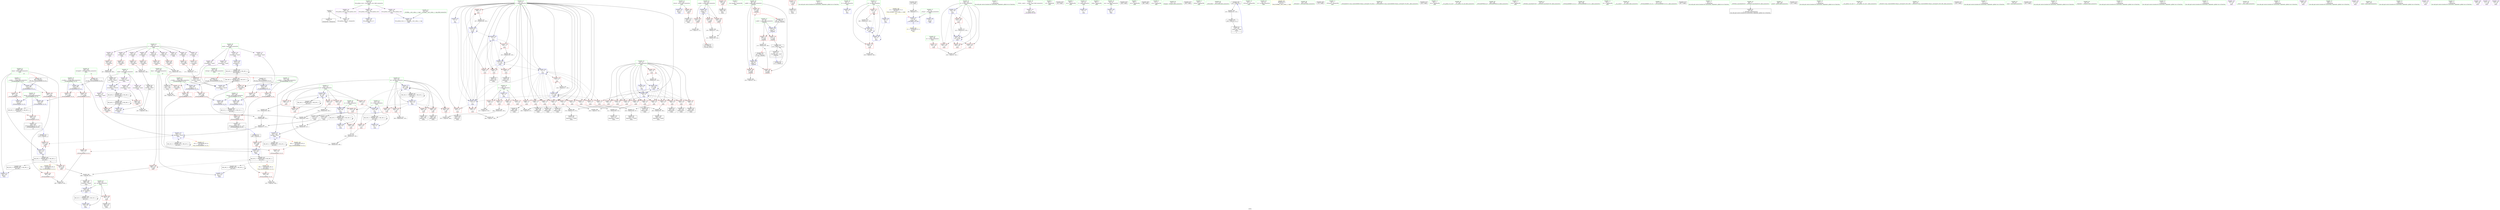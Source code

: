 digraph "SVFG" {
	label="SVFG";

	Node0x55e5913f37b0 [shape=record,color=grey,label="{NodeID: 0\nNullPtr}"];
	Node0x55e5913f37b0 -> Node0x55e591411320[style=solid];
	Node0x55e5913f37b0 -> Node0x55e59141ccf0[style=solid];
	Node0x55e591423720 [shape=record,color=grey,label="{NodeID: 360\n254 = Binary(249, 253, )\n}"];
	Node0x55e591423720 -> Node0x55e591411c70[style=solid];
	Node0x55e59141e650 [shape=record,color=blue,label="{NodeID: 277\n155\<--383\nde\<--inc92\nmain\n}"];
	Node0x55e59141e650 -> Node0x55e591412700[style=dashed];
	Node0x55e59141e650 -> Node0x55e5914127d0[style=dashed];
	Node0x55e59141e650 -> Node0x55e5914128a0[style=dashed];
	Node0x55e59141e650 -> Node0x55e591412970[style=dashed];
	Node0x55e59141e650 -> Node0x55e591412a40[style=dashed];
	Node0x55e59141e650 -> Node0x55e591412b10[style=dashed];
	Node0x55e59141e650 -> Node0x55e59141e650[style=dashed];
	Node0x55e59141e650 -> Node0x55e591442d50[style=dashed];
	Node0x55e591412220 [shape=record,color=red,label="{NodeID: 194\n353\<--151\n\<--R\nmain\n}"];
	Node0x55e591412220 -> Node0x55e591424620[style=solid];
	Node0x55e59140f2f0 [shape=record,color=black,label="{NodeID: 111\n140\<--425\nmain_ret\<--\nmain\n}"];
	Node0x55e59140d2f0 [shape=record,color=green,label="{NodeID: 28\n11\<--13\ni\<--i_field_insensitive\nGlob }"];
	Node0x55e59140d2f0 -> Node0x55e591415690[style=solid];
	Node0x55e59140d2f0 -> Node0x55e591415760[style=solid];
	Node0x55e59140d2f0 -> Node0x55e591415830[style=solid];
	Node0x55e59140d2f0 -> Node0x55e591415900[style=solid];
	Node0x55e59140d2f0 -> Node0x55e5914159d0[style=solid];
	Node0x55e59140d2f0 -> Node0x55e591415aa0[style=solid];
	Node0x55e59140d2f0 -> Node0x55e591415b70[style=solid];
	Node0x55e59140d2f0 -> Node0x55e591415c40[style=solid];
	Node0x55e59140d2f0 -> Node0x55e591415d10[style=solid];
	Node0x55e59140d2f0 -> Node0x55e591415de0[style=solid];
	Node0x55e59140d2f0 -> Node0x55e591415eb0[style=solid];
	Node0x55e59140d2f0 -> Node0x55e591415f80[style=solid];
	Node0x55e59140d2f0 -> Node0x55e591416050[style=solid];
	Node0x55e59140d2f0 -> Node0x55e591416120[style=solid];
	Node0x55e59140d2f0 -> Node0x55e5914161f0[style=solid];
	Node0x55e59140d2f0 -> Node0x55e5914162c0[style=solid];
	Node0x55e59140d2f0 -> Node0x55e591416390[style=solid];
	Node0x55e59140d2f0 -> Node0x55e59141c3f0[style=solid];
	Node0x55e59140d2f0 -> Node0x55e59141d2d0[style=solid];
	Node0x55e59140d2f0 -> Node0x55e59141d3a0[style=solid];
	Node0x55e59140d2f0 -> Node0x55e59141d610[style=solid];
	Node0x55e59140d2f0 -> Node0x55e59141d880[style=solid];
	Node0x55e59140d2f0 -> Node0x55e59141da20[style=solid];
	Node0x55e59140d2f0 -> Node0x55e59141dc90[style=solid];
	Node0x55e5914185f0 [shape=record,color=grey,label="{NodeID: 388\n125 = cmp(124, 12, )\n}"];
	Node0x55e5914138e0 [shape=record,color=red,label="{NodeID: 222\n465\<--445\n\<--retval\n_ZSt3maxIdERKT_S2_S2_\n}"];
	Node0x55e5914138e0 -> Node0x55e59140f3c0[style=solid];
	Node0x55e591415390 [shape=record,color=purple,label="{NodeID: 139\n503\<--52\nllvm.global_ctors_0\<--llvm.global_ctors\nGlob }"];
	Node0x55e591415390 -> Node0x55e59141caf0[style=solid];
	Node0x55e59140fdc0 [shape=record,color=green,label="{NodeID: 56\n149\<--150\nQ\<--Q_field_insensitive\nmain\n}"];
	Node0x55e59140fdc0 -> Node0x55e591412150[style=solid];
	Node0x55e59140fdc0 -> Node0x55e59141d540[style=solid];
	Node0x55e59140fdc0 -> Node0x55e59141e7f0[style=solid];
	Node0x55e59141d060 [shape=record,color=blue,label="{NodeID: 250\n121\<--120\nn.addr\<--n\n_Z2bci\n}"];
	Node0x55e59141d060 -> Node0x55e5914177e0[style=dashed];
	Node0x55e59141d060 -> Node0x55e5914178b0[style=dashed];
	Node0x55e59141d060 -> Node0x55e591417980[style=dashed];
	Node0x55e591416ae0 [shape=record,color=red,label="{NodeID: 167\n299\<--14\n\<--j\nmain\n}"];
	Node0x55e591416ae0 -> Node0x55e59140ead0[style=solid];
	Node0x55e5914116c0 [shape=record,color=black,label="{NodeID: 84\n169\<--166\ncall\<--\nmain\n}"];
	Node0x55e5914094f0 [shape=record,color=green,label="{NodeID: 1\n7\<--1\n__dso_handle\<--dummyObj\nGlob }"];
	Node0x55e5914238a0 [shape=record,color=grey,label="{NodeID: 361\n335 = Binary(334, 336, )\n}"];
	Node0x55e5914238a0 -> Node0x55e59141df00[style=solid];
	Node0x55e59141e720 [shape=record,color=blue,label="{NodeID: 278\n153\<--389\nsg\<--frombool\nmain\n}"];
	Node0x55e59141e720 -> Node0x55e591412630[style=dashed];
	Node0x55e59141e720 -> Node0x55e591442850[style=dashed];
	Node0x55e5914122f0 [shape=record,color=red,label="{NodeID: 195\n369\<--151\n\<--R\nmain\n}"];
	Node0x55e5914122f0 -> Node0x55e5914241a0[style=solid];
	Node0x55e59140f3c0 [shape=record,color=black,label="{NodeID: 112\n442\<--465\n_ZSt3maxIdERKT_S2_S2__ret\<--\n_ZSt3maxIdERKT_S2_S2_\n|{<s0>13}}"];
	Node0x55e59140f3c0:s0 -> Node0x55e59145f4c0[style=solid,color=blue];
	Node0x55e59140d3f0 [shape=record,color=green,label="{NodeID: 29\n14\<--15\nj\<--j_field_insensitive\nGlob }"];
	Node0x55e59140d3f0 -> Node0x55e591416460[style=solid];
	Node0x55e59140d3f0 -> Node0x55e591416530[style=solid];
	Node0x55e59140d3f0 -> Node0x55e591416600[style=solid];
	Node0x55e59140d3f0 -> Node0x55e5914166d0[style=solid];
	Node0x55e59140d3f0 -> Node0x55e5914167a0[style=solid];
	Node0x55e59140d3f0 -> Node0x55e591416870[style=solid];
	Node0x55e59140d3f0 -> Node0x55e591416940[style=solid];
	Node0x55e59140d3f0 -> Node0x55e591416a10[style=solid];
	Node0x55e59140d3f0 -> Node0x55e591416ae0[style=solid];
	Node0x55e59140d3f0 -> Node0x55e591416bb0[style=solid];
	Node0x55e59140d3f0 -> Node0x55e591416c80[style=solid];
	Node0x55e59140d3f0 -> Node0x55e59141c4f0[style=solid];
	Node0x55e59140d3f0 -> Node0x55e59141d950[style=solid];
	Node0x55e59140d3f0 -> Node0x55e59141dd60[style=solid];
	Node0x55e591418770 [shape=record,color=grey,label="{NodeID: 389\n104 = cmp(103, 105, )\n}"];
	Node0x55e5914139b0 [shape=record,color=red,label="{NodeID: 223\n453\<--447\n\<--__a.addr\n_ZSt3maxIdERKT_S2_S2_\n}"];
	Node0x55e5914139b0 -> Node0x55e591413cf0[style=solid];
	Node0x55e591415490 [shape=record,color=purple,label="{NodeID: 140\n504\<--52\nllvm.global_ctors_1\<--llvm.global_ctors\nGlob }"];
	Node0x55e591415490 -> Node0x55e59141cbf0[style=solid];
	Node0x55e59140fe90 [shape=record,color=green,label="{NodeID: 57\n151\<--152\nR\<--R_field_insensitive\nmain\n}"];
	Node0x55e59140fe90 -> Node0x55e591412220[style=solid];
	Node0x55e59140fe90 -> Node0x55e5914122f0[style=solid];
	Node0x55e59140fe90 -> Node0x55e5914123c0[style=solid];
	Node0x55e59140fe90 -> Node0x55e591412490[style=solid];
	Node0x55e59140fe90 -> Node0x55e591412560[style=solid];
	Node0x55e59140fe90 -> Node0x55e59141df00[style=solid];
	Node0x55e59141d130 [shape=record,color=blue,label="{NodeID: 251\n141\<--12\nretval\<--\nmain\n}"];
	Node0x55e591416bb0 [shape=record,color=red,label="{NodeID: 168\n309\<--14\n\<--j\nmain\n}"];
	Node0x55e591416bb0 -> Node0x55e591424c20[style=solid];
	Node0x55e591411790 [shape=record,color=black,label="{NodeID: 85\n175\<--172\ncall1\<--\nmain\n}"];
	Node0x55e5913f5f30 [shape=record,color=green,label="{NodeID: 2\n9\<--1\n\<--dummyObj\nCan only get source location for instruction, argument, global var or function.}"];
	Node0x55e591423a20 [shape=record,color=grey,label="{NodeID: 362\n334 = Binary(332, 333, )\n}"];
	Node0x55e591423a20 -> Node0x55e5914238a0[style=solid];
	Node0x55e59141e7f0 [shape=record,color=blue,label="{NodeID: 279\n149\<--394\nQ\<--\nmain\n}"];
	Node0x55e59141e7f0 -> Node0x55e591441e50[style=dashed];
	Node0x55e5914123c0 [shape=record,color=red,label="{NodeID: 196\n394\<--151\n\<--R\nmain\n}"];
	Node0x55e5914123c0 -> Node0x55e59141e7f0[style=solid];
	Node0x55e59140f490 [shape=record,color=black,label="{NodeID: 113\n467\<--490\n_ZSt3minIdERKT_S2_S2__ret\<--\n_ZSt3minIdERKT_S2_S2_\n|{<s0>14}}"];
	Node0x55e59140f490:s0 -> Node0x55e59145f660[style=solid,color=blue];
	Node0x55e59140d4f0 [shape=record,color=green,label="{NodeID: 30\n16\<--17\nk\<--k_field_insensitive\nGlob }"];
	Node0x55e59140d4f0 -> Node0x55e59141c5f0[style=solid];
	Node0x55e5914188f0 [shape=record,color=grey,label="{NodeID: 390\n329 = cmp(328, 330, )\n}"];
	Node0x55e591413a80 [shape=record,color=red,label="{NodeID: 224\n462\<--447\n\<--__a.addr\n_ZSt3maxIdERKT_S2_S2_\n}"];
	Node0x55e591413a80 -> Node0x55e59141eda0[style=solid];
	Node0x55e591415590 [shape=record,color=purple,label="{NodeID: 141\n505\<--52\nllvm.global_ctors_2\<--llvm.global_ctors\nGlob }"];
	Node0x55e591415590 -> Node0x55e59141ccf0[style=solid];
	Node0x55e59140ff60 [shape=record,color=green,label="{NodeID: 58\n153\<--154\nsg\<--sg_field_insensitive\nmain\n}"];
	Node0x55e59140ff60 -> Node0x55e591412630[style=solid];
	Node0x55e59140ff60 -> Node0x55e59141dfd0[style=solid];
	Node0x55e59140ff60 -> Node0x55e59141e720[style=solid];
	Node0x55e59144aa80 [shape=record,color=yellow,style=double,label="{NodeID: 501\n2V_2 = CSCHI(MR_2V_1)\npts\{10 \}\nCS[]}"];
	Node0x55e59141d200 [shape=record,color=blue,label="{NodeID: 252\n143\<--129\ntt\<--\nmain\n}"];
	Node0x55e59141d200 -> Node0x55e591417b20[style=dashed];
	Node0x55e59141d200 -> Node0x55e591417bf0[style=dashed];
	Node0x55e59141d200 -> Node0x55e591417cc0[style=dashed];
	Node0x55e59141d200 -> Node0x55e591417d90[style=dashed];
	Node0x55e59141d200 -> Node0x55e59141ea60[style=dashed];
	Node0x55e591416c80 [shape=record,color=red,label="{NodeID: 169\n322\<--14\n\<--j\nmain\n}"];
	Node0x55e591416c80 -> Node0x55e5914256a0[style=solid];
	Node0x55e591411860 [shape=record,color=black,label="{NodeID: 86\n202\<--201\nidxprom\<--\nmain\n}"];
	Node0x55e59140b670 [shape=record,color=green,label="{NodeID: 3\n12\<--1\n\<--dummyObj\nCan only get source location for instruction, argument, global var or function.}"];
	Node0x55e591445a50 [shape=record,color=yellow,style=double,label="{NodeID: 446\n2V_1 = ENCHI(MR_2V_0)\npts\{10 \}\nFun[_GLOBAL__sub_I_nika_1_1.cpp]|{<s0>20}}"];
	Node0x55e591445a50:s0 -> Node0x55e59141cdf0[style=dashed,color=red];
	Node0x55e591423ba0 [shape=record,color=grey,label="{NodeID: 363\n358 = Binary(355, 357, )\n}"];
	Node0x55e591423ba0 -> Node0x55e59141e310[style=solid];
	Node0x55e59141e8c0 [shape=record,color=blue,label="{NodeID: 280\n147\<--397\nP\<--\nmain\n}"];
	Node0x55e59141e8c0 -> Node0x55e591441950[style=dashed];
	Node0x55e591412490 [shape=record,color=red,label="{NodeID: 197\n397\<--151\n\<--R\nmain\n}"];
	Node0x55e591412490 -> Node0x55e59141e8c0[style=solid];
	Node0x55e59140f560 [shape=record,color=purple,label="{NodeID: 114\n63\<--4\n\<--_ZStL8__ioinit\n__cxx_global_var_init\n}"];
	Node0x55e59140d5f0 [shape=record,color=green,label="{NodeID: 31\n18\<--19\nm\<--m_field_insensitive\nGlob }"];
	Node0x55e59140d5f0 -> Node0x55e591416d50[style=solid];
	Node0x55e59140d5f0 -> Node0x55e591416e20[style=solid];
	Node0x55e59140d5f0 -> Node0x55e59141c6f0[style=solid];
	Node0x55e59140d5f0 -> Node0x55e59141de30[style=solid];
	Node0x55e59140d5f0 -> Node0x55e59141e990[style=solid];
	Node0x55e591418a70 [shape=record,color=grey,label="{NodeID: 391\n183 = cmp(181, 182, )\n}"];
	Node0x55e591413b50 [shape=record,color=red,label="{NodeID: 225\n455\<--449\n\<--__b.addr\n_ZSt3maxIdERKT_S2_S2_\n}"];
	Node0x55e591413b50 -> Node0x55e591413dc0[style=solid];
	Node0x55e591415690 [shape=record,color=red,label="{NodeID: 142\n197\<--11\n\<--i\nmain\n}"];
	Node0x55e591415690 -> Node0x55e591419370[style=solid];
	Node0x55e591410030 [shape=record,color=green,label="{NodeID: 59\n155\<--156\nde\<--de_field_insensitive\nmain\n}"];
	Node0x55e591410030 -> Node0x55e591412700[style=solid];
	Node0x55e591410030 -> Node0x55e5914127d0[style=solid];
	Node0x55e591410030 -> Node0x55e5914128a0[style=solid];
	Node0x55e591410030 -> Node0x55e591412970[style=solid];
	Node0x55e591410030 -> Node0x55e591412a40[style=solid];
	Node0x55e591410030 -> Node0x55e591412b10[style=solid];
	Node0x55e591410030 -> Node0x55e59141e240[style=solid];
	Node0x55e591410030 -> Node0x55e59141e650[style=solid];
	Node0x55e59145de00 [shape=record,color=black,label="{NodeID: 502\n111 = PHI(94, )\n}"];
	Node0x55e59145de00 -> Node0x55e591422b80[style=solid];
	Node0x55e59141d2d0 [shape=record,color=blue,label="{NodeID: 253\n11\<--12\ni\<--\nmain\n}"];
	Node0x55e59141d2d0 -> Node0x55e591415690[style=dashed];
	Node0x55e59141d2d0 -> Node0x55e591415760[style=dashed];
	Node0x55e59141d2d0 -> Node0x55e591415830[style=dashed];
	Node0x55e59141d2d0 -> Node0x55e59141d3a0[style=dashed];
	Node0x55e59141d2d0 -> Node0x55e59141d610[style=dashed];
	Node0x55e591416d50 [shape=record,color=red,label="{NodeID: 170\n328\<--18\n\<--m\nmain\n}"];
	Node0x55e591416d50 -> Node0x55e5914188f0[style=solid];
	Node0x55e591411930 [shape=record,color=black,label="{NodeID: 87\n220\<--219\nidxprom13\<--\nmain\n}"];
	Node0x55e5913f5aa0 [shape=record,color=green,label="{NodeID: 4\n34\<--1\n.str\<--dummyObj\nGlob }"];
	Node0x55e591446570 [shape=record,color=yellow,style=double,label="{NodeID: 447\n36V_1 = ENCHI(MR_36V_0)\npts\{158 \}\nFun[_ZSt3maxIdERKT_S2_S2_]}"];
	Node0x55e591446570 -> Node0x55e591413cf0[style=dashed];
	Node0x55e591423d20 [shape=record,color=grey,label="{NodeID: 364\n276 = Binary(274, 275, )\n}"];
	Node0x55e591423d20 -> Node0x55e59140e6c0[style=solid];
	Node0x55e59141e990 [shape=record,color=blue,label="{NodeID: 281\n18\<--402\nm\<--inc98\nmain\n}"];
	Node0x55e59141e990 -> Node0x55e591416d50[style=dashed];
	Node0x55e59141e990 -> Node0x55e591416e20[style=dashed];
	Node0x55e59141e990 -> Node0x55e59141de30[style=dashed];
	Node0x55e59141e990 -> Node0x55e59141e990[style=dashed];
	Node0x55e591412560 [shape=record,color=red,label="{NodeID: 198\n410\<--151\n\<--R\nmain\n}"];
	Node0x55e59140f630 [shape=record,color=purple,label="{NodeID: 115\n203\<--26\narrayidx\<--a\nmain\n}"];
	Node0x55e59140d6f0 [shape=record,color=green,label="{NodeID: 32\n20\<--21\nn\<--n_field_insensitive\nGlob }"];
	Node0x55e59140d6f0 -> Node0x55e591416ef0[style=solid];
	Node0x55e59140d6f0 -> Node0x55e591416fc0[style=solid];
	Node0x55e59140d6f0 -> Node0x55e591417090[style=solid];
	Node0x55e59140d6f0 -> Node0x55e591417160[style=solid];
	Node0x55e59140d6f0 -> Node0x55e59141c7f0[style=solid];
	Node0x55e5914486b0 [shape=record,color=yellow,style=double,label="{NodeID: 475\n38V_1 = ENCHI(MR_38V_0)\npts\{160 \}\nFun[_ZSt3minIdERKT_S2_S2_]}"];
	Node0x55e5914486b0 -> Node0x55e59141c250[style=dashed];
	Node0x55e591418bf0 [shape=record,color=grey,label="{NodeID: 392\n297 = cmp(290, 296, )\n}"];
	Node0x55e591413c20 [shape=record,color=red,label="{NodeID: 226\n459\<--449\n\<--__b.addr\n_ZSt3maxIdERKT_S2_S2_\n}"];
	Node0x55e591413c20 -> Node0x55e59141ecd0[style=solid];
	Node0x55e591415760 [shape=record,color=red,label="{NodeID: 143\n201\<--11\n\<--i\nmain\n}"];
	Node0x55e591415760 -> Node0x55e591411860[style=solid];
	Node0x55e591410100 [shape=record,color=green,label="{NodeID: 60\n157\<--158\ndmin\<--dmin_field_insensitive\nmain\n|{|<s3>13}}"];
	Node0x55e591410100 -> Node0x55e591412be0[style=solid];
	Node0x55e591410100 -> Node0x55e59141e0a0[style=solid];
	Node0x55e591410100 -> Node0x55e59141e3e0[style=solid];
	Node0x55e591410100:s3 -> Node0x55e59145fae0[style=solid,color=red];
	Node0x55e59145ece0 [shape=record,color=black,label="{NodeID: 503\n64 = PHI()\n}"];
	Node0x55e59141d3a0 [shape=record,color=blue,label="{NodeID: 254\n11\<--207\ni\<--inc\nmain\n}"];
	Node0x55e59141d3a0 -> Node0x55e591415690[style=dashed];
	Node0x55e59141d3a0 -> Node0x55e591415760[style=dashed];
	Node0x55e59141d3a0 -> Node0x55e591415830[style=dashed];
	Node0x55e59141d3a0 -> Node0x55e59141d3a0[style=dashed];
	Node0x55e59141d3a0 -> Node0x55e59141d610[style=dashed];
	Node0x55e591416e20 [shape=record,color=red,label="{NodeID: 171\n401\<--18\n\<--m\nmain\n}"];
	Node0x55e591416e20 -> Node0x55e591424da0[style=solid];
	Node0x55e591411a00 [shape=record,color=black,label="{NodeID: 88\n225\<--224\nidxprom15\<--\nmain\n}"];
	Node0x55e5913f5b60 [shape=record,color=green,label="{NodeID: 5\n36\<--1\n.str.2\<--dummyObj\nGlob }"];
	Node0x55e591423ea0 [shape=record,color=grey,label="{NodeID: 365\n374 = Binary(371, 373, )\n}"];
	Node0x55e591423ea0 -> Node0x55e59141e4b0[style=solid];
	Node0x55e59141ea60 [shape=record,color=blue,label="{NodeID: 282\n143\<--415\ntt\<--inc103\nmain\n}"];
	Node0x55e59141ea60 -> Node0x55e591417b20[style=dashed];
	Node0x55e59141ea60 -> Node0x55e591417bf0[style=dashed];
	Node0x55e59141ea60 -> Node0x55e591417cc0[style=dashed];
	Node0x55e59141ea60 -> Node0x55e591417d90[style=dashed];
	Node0x55e59141ea60 -> Node0x55e59141ea60[style=dashed];
	Node0x55e591412630 [shape=record,color=red,label="{NodeID: 199\n391\<--153\n\<--sg\nmain\n}"];
	Node0x55e591412630 -> Node0x55e59140f220[style=solid];
	Node0x55e5914140e0 [shape=record,color=purple,label="{NodeID: 116\n248\<--26\narrayidx27\<--a\nmain\n}"];
	Node0x55e5914140e0 -> Node0x55e591412d80[style=solid];
	Node0x55e59140d7f0 [shape=record,color=green,label="{NodeID: 33\n22\<--23\nl\<--l_field_insensitive\nGlob }"];
	Node0x55e59140d7f0 -> Node0x55e59141c8f0[style=solid];
	Node0x55e591418d70 [shape=record,color=grey,label="{NodeID: 393\n262 = cmp(255, 261, )\n}"];
	Node0x55e591413cf0 [shape=record,color=red,label="{NodeID: 227\n454\<--453\n\<--\n_ZSt3maxIdERKT_S2_S2_\n}"];
	Node0x55e591413cf0 -> Node0x55e5914191f0[style=solid];
	Node0x55e591415830 [shape=record,color=red,label="{NodeID: 144\n206\<--11\n\<--i\nmain\n}"];
	Node0x55e591415830 -> Node0x55e591424aa0[style=solid];
	Node0x55e5914101d0 [shape=record,color=green,label="{NodeID: 61\n159\<--160\ndmax\<--dmax_field_insensitive\nmain\n|{|<s3>14}}"];
	Node0x55e5914101d0 -> Node0x55e591412cb0[style=solid];
	Node0x55e5914101d0 -> Node0x55e59141e170[style=solid];
	Node0x55e5914101d0 -> Node0x55e59141e580[style=solid];
	Node0x55e5914101d0:s3 -> Node0x55e5914601e0[style=solid,color=red];
	Node0x55e59145edb0 [shape=record,color=black,label="{NodeID: 504\n82 = PHI()\n}"];
	Node0x55e59145edb0 -> Node0x55e5914235a0[style=solid];
	Node0x55e59141d470 [shape=record,color=blue,label="{NodeID: 255\n147\<--9\nP\<--\nmain\n}"];
	Node0x55e59141d470 -> Node0x55e591441950[style=dashed];
	Node0x55e591416ef0 [shape=record,color=red,label="{NodeID: 172\n198\<--20\n\<--n\nmain\n}"];
	Node0x55e591416ef0 -> Node0x55e591419370[style=solid];
	Node0x55e591411ad0 [shape=record,color=black,label="{NodeID: 89\n247\<--246\nidxprom26\<--\nmain\n}"];
	Node0x55e59140bf20 [shape=record,color=green,label="{NodeID: 6\n38\<--1\nstdin\<--dummyObj\nGlob }"];
	Node0x55e591424020 [shape=record,color=grey,label="{NodeID: 366\n371 = Binary(368, 370, )\n}"];
	Node0x55e591424020 -> Node0x55e591423ea0[style=solid];
	Node0x55e59141eb30 [shape=record,color=blue,label="{NodeID: 283\n447\<--443\n__a.addr\<--__a\n_ZSt3maxIdERKT_S2_S2_\n}"];
	Node0x55e59141eb30 -> Node0x55e5914139b0[style=dashed];
	Node0x55e59141eb30 -> Node0x55e591413a80[style=dashed];
	Node0x55e591412700 [shape=record,color=red,label="{NodeID: 200\n344\<--155\n\<--de\nmain\n}"];
	Node0x55e591412700 -> Node0x55e5914194f0[style=solid];
	Node0x55e5914141b0 [shape=record,color=purple,label="{NodeID: 117\n252\<--26\narrayidx29\<--a\nmain\n}"];
	Node0x55e5914141b0 -> Node0x55e591412e50[style=solid];
	Node0x55e59140d8f0 [shape=record,color=green,label="{NodeID: 34\n24\<--25\nans\<--ans_field_insensitive\nGlob }"];
	Node0x55e59140d8f0 -> Node0x55e59141c9f0[style=solid];
	Node0x55e5914488a0 [shape=record,color=yellow,style=double,label="{NodeID: 477\n42V_1 = ENCHI(MR_42V_0)\npts\{164 \}\nFun[_ZSt3minIdERKT_S2_S2_]}"];
	Node0x55e5914488a0 -> Node0x55e59141c180[style=dashed];
	Node0x55e591418ef0 [shape=record,color=grey,label="{NodeID: 394\n388 = cmp(386, 387, )\n}"];
	Node0x55e591418ef0 -> Node0x55e59140f150[style=solid];
	Node0x55e591413dc0 [shape=record,color=red,label="{NodeID: 228\n456\<--455\n\<--\n_ZSt3maxIdERKT_S2_S2_\n}"];
	Node0x55e591413dc0 -> Node0x55e5914191f0[style=solid];
	Node0x55e591415900 [shape=record,color=red,label="{NodeID: 145\n215\<--11\n\<--i\nmain\n}"];
	Node0x55e591415900 -> Node0x55e591419070[style=solid];
	Node0x55e5914102a0 [shape=record,color=green,label="{NodeID: 62\n161\<--162\nref.tmp\<--ref.tmp_field_insensitive\nmain\n|{|<s1>13}}"];
	Node0x55e5914102a0 -> Node0x55e59141e310[style=solid];
	Node0x55e5914102a0:s1 -> Node0x55e59145fce0[style=solid,color=red];
	Node0x55e59145ee80 [shape=record,color=black,label="{NodeID: 505\n186 = PHI()\n}"];
	Node0x55e59141d540 [shape=record,color=blue,label="{NodeID: 256\n149\<--212\nQ\<--\nmain\n}"];
	Node0x55e59141d540 -> Node0x55e591441e50[style=dashed];
	Node0x55e591416fc0 [shape=record,color=red,label="{NodeID: 173\n216\<--20\n\<--n\nmain\n}"];
	Node0x55e591416fc0 -> Node0x55e591419070[style=solid];
	Node0x55e591411ba0 [shape=record,color=black,label="{NodeID: 90\n251\<--250\nidxprom28\<--\nmain\n}"];
	Node0x55e59140bfb0 [shape=record,color=green,label="{NodeID: 7\n39\<--1\n.str.3\<--dummyObj\nGlob }"];
	Node0x55e591446840 [shape=record,color=yellow,style=double,label="{NodeID: 450\n40V_1 = ENCHI(MR_40V_0)\npts\{162 \}\nFun[_ZSt3maxIdERKT_S2_S2_]}"];
	Node0x55e591446840 -> Node0x55e591413dc0[style=dashed];
	Node0x55e5914241a0 [shape=record,color=grey,label="{NodeID: 367\n370 = Binary(336, 369, )\n}"];
	Node0x55e5914241a0 -> Node0x55e591424020[style=solid];
	Node0x55e59141ec00 [shape=record,color=blue,label="{NodeID: 284\n449\<--444\n__b.addr\<--__b\n_ZSt3maxIdERKT_S2_S2_\n}"];
	Node0x55e59141ec00 -> Node0x55e591413b50[style=dashed];
	Node0x55e59141ec00 -> Node0x55e591413c20[style=dashed];
	Node0x55e5914127d0 [shape=record,color=red,label="{NodeID: 201\n349\<--155\n\<--de\nmain\n}"];
	Node0x55e5914127d0 -> Node0x55e59140ee10[style=solid];
	Node0x55e591414280 [shape=record,color=purple,label="{NodeID: 118\n266\<--26\narrayidx35\<--a\nmain\n}"];
	Node0x55e591414280 -> Node0x55e591412ff0[style=solid];
	Node0x55e59140d9f0 [shape=record,color=green,label="{NodeID: 35\n26\<--27\na\<--a_field_insensitive\nGlob }"];
	Node0x55e59140d9f0 -> Node0x55e59140f630[style=solid];
	Node0x55e59140d9f0 -> Node0x55e5914140e0[style=solid];
	Node0x55e59140d9f0 -> Node0x55e5914141b0[style=solid];
	Node0x55e59140d9f0 -> Node0x55e591414280[style=solid];
	Node0x55e59140d9f0 -> Node0x55e591414350[style=solid];
	Node0x55e59140d9f0 -> Node0x55e591414420[style=solid];
	Node0x55e59140d9f0 -> Node0x55e5914144f0[style=solid];
	Node0x55e59140d9f0 -> Node0x55e5914145c0[style=solid];
	Node0x55e59140d9f0 -> Node0x55e591414690[style=solid];
	Node0x55e591419070 [shape=record,color=grey,label="{NodeID: 395\n217 = cmp(215, 216, )\n}"];
	Node0x55e591413e90 [shape=record,color=red,label="{NodeID: 229\n490\<--470\n\<--retval\n_ZSt3minIdERKT_S2_S2_\n}"];
	Node0x55e591413e90 -> Node0x55e59140f490[style=solid];
	Node0x55e5914159d0 [shape=record,color=red,label="{NodeID: 146\n219\<--11\n\<--i\nmain\n}"];
	Node0x55e5914159d0 -> Node0x55e591411930[style=solid];
	Node0x55e591410370 [shape=record,color=green,label="{NodeID: 63\n163\<--164\nref.tmp83\<--ref.tmp83_field_insensitive\nmain\n|{|<s1>14}}"];
	Node0x55e591410370 -> Node0x55e59141e4b0[style=solid];
	Node0x55e591410370:s1 -> Node0x55e591460320[style=solid,color=red];
	Node0x55e59145ef50 [shape=record,color=black,label="{NodeID: 506\n189 = PHI()\n}"];
	Node0x55e59141d610 [shape=record,color=blue,label="{NodeID: 257\n11\<--12\ni\<--\nmain\n}"];
	Node0x55e59141d610 -> Node0x55e591415900[style=dashed];
	Node0x55e59141d610 -> Node0x55e5914159d0[style=dashed];
	Node0x55e59141d610 -> Node0x55e591415aa0[style=dashed];
	Node0x55e59141d610 -> Node0x55e591415b70[style=dashed];
	Node0x55e59141d610 -> Node0x55e59141d2d0[style=dashed];
	Node0x55e59141d610 -> Node0x55e59141d880[style=dashed];
	Node0x55e59141d610 -> Node0x55e59141da20[style=dashed];
	Node0x55e591417090 [shape=record,color=red,label="{NodeID: 174\n237\<--20\n\<--n\nmain\n}"];
	Node0x55e591417090 -> Node0x55e591418170[style=solid];
	Node0x55e591411c70 [shape=record,color=black,label="{NodeID: 91\n255\<--254\nconv\<--sub\nmain\n}"];
	Node0x55e591411c70 -> Node0x55e591418d70[style=solid];
	Node0x55e59140c040 [shape=record,color=green,label="{NodeID: 8\n41\<--1\n.str.4\<--dummyObj\nGlob }"];
	Node0x55e591424320 [shape=record,color=grey,label="{NodeID: 368\n355 = Binary(352, 354, )\n}"];
	Node0x55e591424320 -> Node0x55e591423ba0[style=solid];
	Node0x55e59141ecd0 [shape=record,color=blue,label="{NodeID: 285\n445\<--459\nretval\<--\n_ZSt3maxIdERKT_S2_S2_\n}"];
	Node0x55e59141ecd0 -> Node0x55e591439750[style=dashed];
	Node0x55e5914128a0 [shape=record,color=red,label="{NodeID: 202\n356\<--155\n\<--de\nmain\n}"];
	Node0x55e5914128a0 -> Node0x55e59140eee0[style=solid];
	Node0x55e591414350 [shape=record,color=purple,label="{NodeID: 119\n270\<--26\narrayidx37\<--a\nmain\n}"];
	Node0x55e591414350 -> Node0x55e5914130c0[style=solid];
	Node0x55e59140daf0 [shape=record,color=green,label="{NodeID: 36\n28\<--29\nmaxd\<--maxd_field_insensitive\nGlob }"];
	Node0x55e59140daf0 -> Node0x55e591414760[style=solid];
	Node0x55e59140daf0 -> Node0x55e591414830[style=solid];
	Node0x55e59140daf0 -> Node0x55e591414900[style=solid];
	Node0x55e59140daf0 -> Node0x55e5914149d0[style=solid];
	Node0x55e5914191f0 [shape=record,color=grey,label="{NodeID: 396\n457 = cmp(454, 456, )\n}"];
	Node0x55e591413f60 [shape=record,color=red,label="{NodeID: 230\n480\<--472\n\<--__a.addr\n_ZSt3minIdERKT_S2_S2_\n}"];
	Node0x55e591413f60 -> Node0x55e59141c250[style=solid];
	Node0x55e591415aa0 [shape=record,color=red,label="{NodeID: 147\n224\<--11\n\<--i\nmain\n}"];
	Node0x55e591415aa0 -> Node0x55e591411a00[style=solid];
	Node0x55e591410440 [shape=record,color=green,label="{NodeID: 64\n170\<--171\nfreopen\<--freopen_field_insensitive\n}"];
	Node0x55e59145f020 [shape=record,color=black,label="{NodeID: 507\n194 = PHI()\n}"];
	Node0x55e59141d6e0 [shape=record,color=blue,label="{NodeID: 258\n221\<--223\narrayidx14\<--\nmain\n}"];
	Node0x55e59141d6e0 -> Node0x55e591438850[style=dashed];
	Node0x55e591417160 [shape=record,color=red,label="{NodeID: 175\n345\<--20\n\<--n\nmain\n}"];
	Node0x55e591417160 -> Node0x55e5914259a0[style=solid];
	Node0x55e591411d40 [shape=record,color=black,label="{NodeID: 92\n259\<--258\nidxprom31\<--sub30\nmain\n}"];
	Node0x55e59140c0d0 [shape=record,color=green,label="{NodeID: 9\n43\<--1\nstdout\<--dummyObj\nGlob }"];
	Node0x55e5914244a0 [shape=record,color=grey,label="{NodeID: 369\n131 = Binary(128, 130, )\n|{<s0>5}}"];
	Node0x55e5914244a0:s0 -> Node0x55e5914600a0[style=solid,color=red];
	Node0x55e59141eda0 [shape=record,color=blue,label="{NodeID: 286\n445\<--462\nretval\<--\n_ZSt3maxIdERKT_S2_S2_\n}"];
	Node0x55e59141eda0 -> Node0x55e591439750[style=dashed];
	Node0x55e591412970 [shape=record,color=red,label="{NodeID: 203\n365\<--155\n\<--de\nmain\n}"];
	Node0x55e591412970 -> Node0x55e59140efb0[style=solid];
	Node0x55e591414420 [shape=record,color=purple,label="{NodeID: 120\n283\<--26\narrayidx44\<--a\nmain\n}"];
	Node0x55e591414420 -> Node0x55e591413190[style=solid];
	Node0x55e59140dbf0 [shape=record,color=green,label="{NodeID: 37\n30\<--31\nmind\<--mind_field_insensitive\nGlob }"];
	Node0x55e59140dbf0 -> Node0x55e591414aa0[style=solid];
	Node0x55e59140dbf0 -> Node0x55e591414b70[style=solid];
	Node0x55e59140dbf0 -> Node0x55e591414c40[style=solid];
	Node0x55e59140dbf0 -> Node0x55e591414d10[style=solid];
	Node0x55e591419370 [shape=record,color=grey,label="{NodeID: 397\n199 = cmp(197, 198, )\n}"];
	Node0x55e59141bf50 [shape=record,color=red,label="{NodeID: 231\n487\<--472\n\<--__a.addr\n_ZSt3minIdERKT_S2_S2_\n}"];
	Node0x55e59141bf50 -> Node0x55e59141f0e0[style=solid];
	Node0x55e591415b70 [shape=record,color=red,label="{NodeID: 148\n230\<--11\n\<--i\nmain\n}"];
	Node0x55e591415b70 -> Node0x55e591425820[style=solid];
	Node0x55e591410540 [shape=record,color=green,label="{NodeID: 65\n177\<--178\n_ZNSirsERi\<--_ZNSirsERi_field_insensitive\n}"];
	Node0x55e59145f0f0 [shape=record,color=black,label="{NodeID: 508\n132 = PHI(119, )\n}"];
	Node0x55e59145f0f0 -> Node0x55e591423120[style=solid];
	Node0x55e59143f150 [shape=record,color=black,label="{NodeID: 425\nMR_36V_5 = PHI(MR_36V_6, MR_36V_4, )\npts\{158 \}\n|{|<s4>13}}"];
	Node0x55e59143f150 -> Node0x55e591412be0[style=dashed];
	Node0x55e59143f150 -> Node0x55e591413670[style=dashed];
	Node0x55e59143f150 -> Node0x55e59141e3e0[style=dashed];
	Node0x55e59143f150 -> Node0x55e591443250[style=dashed];
	Node0x55e59143f150:s4 -> Node0x55e591446570[style=dashed,color=red];
	Node0x55e59141d7b0 [shape=record,color=blue,label="{NodeID: 259\n226\<--228\narrayidx16\<--\nmain\n}"];
	Node0x55e59141d7b0 -> Node0x55e591438d50[style=dashed];
	Node0x55e591417230 [shape=record,color=red,label="{NodeID: 176\n166\<--38\n\<--stdin\nmain\n}"];
	Node0x55e591417230 -> Node0x55e5914116c0[style=solid];
	Node0x55e591411e10 [shape=record,color=black,label="{NodeID: 93\n265\<--264\nidxprom34\<--\nmain\n}"];
	Node0x55e59140c160 [shape=record,color=green,label="{NodeID: 10\n44\<--1\n_ZSt3cin\<--dummyObj\nGlob }"];
	Node0x55e591424620 [shape=record,color=grey,label="{NodeID: 370\n354 = Binary(336, 353, )\n}"];
	Node0x55e591424620 -> Node0x55e591424320[style=solid];
	Node0x55e59141ee70 [shape=record,color=blue,label="{NodeID: 287\n472\<--468\n__a.addr\<--__a\n_ZSt3minIdERKT_S2_S2_\n}"];
	Node0x55e59141ee70 -> Node0x55e591413f60[style=dashed];
	Node0x55e59141ee70 -> Node0x55e59141bf50[style=dashed];
	Node0x55e591412a40 [shape=record,color=red,label="{NodeID: 204\n372\<--155\n\<--de\nmain\n}"];
	Node0x55e591412a40 -> Node0x55e59140f080[style=solid];
	Node0x55e5914144f0 [shape=record,color=purple,label="{NodeID: 121\n287\<--26\narrayidx46\<--a\nmain\n}"];
	Node0x55e5914144f0 -> Node0x55e591413260[style=solid];
	Node0x55e59140dcf0 [shape=record,color=green,label="{NodeID: 38\n32\<--33\nss\<--ss_field_insensitive\nGlob }"];
	Node0x55e591448c50 [shape=record,color=yellow,style=double,label="{NodeID: 481\nRETMU(2V_2)\npts\{10 \}\nFun[_GLOBAL__sub_I_nika_1_1.cpp]}"];
	Node0x55e5914194f0 [shape=record,color=grey,label="{NodeID: 398\n347 = cmp(344, 346, )\n}"];
	Node0x55e59141bfe0 [shape=record,color=red,label="{NodeID: 232\n478\<--474\n\<--__b.addr\n_ZSt3minIdERKT_S2_S2_\n}"];
	Node0x55e59141bfe0 -> Node0x55e59141c180[style=solid];
	Node0x55e591415c40 [shape=record,color=red,label="{NodeID: 149\n242\<--11\n\<--i\nmain\n}"];
	Node0x55e591415c40 -> Node0x55e5914182f0[style=solid];
	Node0x55e591410640 [shape=record,color=green,label="{NodeID: 66\n187\<--188\n_ZNSolsEi\<--_ZNSolsEi_field_insensitive\n}"];
	Node0x55e59145f2e0 [shape=record,color=black,label="{NodeID: 509\n176 = PHI()\n}"];
	Node0x55e59143f650 [shape=record,color=black,label="{NodeID: 426\nMR_38V_5 = PHI(MR_38V_6, MR_38V_4, )\npts\{160 \}\n|{|<s4>14}}"];
	Node0x55e59143f650 -> Node0x55e591412cb0[style=dashed];
	Node0x55e59143f650 -> Node0x55e591413810[style=dashed];
	Node0x55e59143f650 -> Node0x55e59141e580[style=dashed];
	Node0x55e59143f650 -> Node0x55e591443750[style=dashed];
	Node0x55e59143f650:s4 -> Node0x55e5914486b0[style=dashed,color=red];
	Node0x55e59141d880 [shape=record,color=blue,label="{NodeID: 260\n11\<--231\ni\<--inc18\nmain\n}"];
	Node0x55e59141d880 -> Node0x55e591415900[style=dashed];
	Node0x55e59141d880 -> Node0x55e5914159d0[style=dashed];
	Node0x55e59141d880 -> Node0x55e591415aa0[style=dashed];
	Node0x55e59141d880 -> Node0x55e591415b70[style=dashed];
	Node0x55e59141d880 -> Node0x55e59141d2d0[style=dashed];
	Node0x55e59141d880 -> Node0x55e59141d880[style=dashed];
	Node0x55e59141d880 -> Node0x55e59141da20[style=dashed];
	Node0x55e591417300 [shape=record,color=red,label="{NodeID: 177\n172\<--43\n\<--stdout\nmain\n}"];
	Node0x55e591417300 -> Node0x55e591411790[style=solid];
	Node0x55e591411ee0 [shape=record,color=black,label="{NodeID: 94\n269\<--268\nidxprom36\<--\nmain\n}"];
	Node0x55e59140c1f0 [shape=record,color=green,label="{NodeID: 11\n45\<--1\n_ZSt4cerr\<--dummyObj\nGlob }"];
	Node0x55e5914247a0 [shape=record,color=grey,label="{NodeID: 371\n258 = Binary(256, 257, )\n}"];
	Node0x55e5914247a0 -> Node0x55e591411d40[style=solid];
	Node0x55e59141ef40 [shape=record,color=blue,label="{NodeID: 288\n474\<--469\n__b.addr\<--__b\n_ZSt3minIdERKT_S2_S2_\n}"];
	Node0x55e59141ef40 -> Node0x55e59141bfe0[style=dashed];
	Node0x55e59141ef40 -> Node0x55e59141c0b0[style=dashed];
	Node0x55e591412b10 [shape=record,color=red,label="{NodeID: 205\n382\<--155\n\<--de\nmain\n}"];
	Node0x55e591412b10 -> Node0x55e5914253a0[style=solid];
	Node0x55e5914145c0 [shape=record,color=purple,label="{NodeID: 122\n301\<--26\narrayidx55\<--a\nmain\n}"];
	Node0x55e5914145c0 -> Node0x55e591413400[style=solid];
	Node0x55e59140ddf0 [shape=record,color=green,label="{NodeID: 39\n52\<--56\nllvm.global_ctors\<--llvm.global_ctors_field_insensitive\nGlob }"];
	Node0x55e59140ddf0 -> Node0x55e591415390[style=solid];
	Node0x55e59140ddf0 -> Node0x55e591415490[style=solid];
	Node0x55e59140ddf0 -> Node0x55e591415590[style=solid];
	Node0x55e59141c0b0 [shape=record,color=red,label="{NodeID: 233\n484\<--474\n\<--__b.addr\n_ZSt3minIdERKT_S2_S2_\n}"];
	Node0x55e59141c0b0 -> Node0x55e59141f010[style=solid];
	Node0x55e591415d10 [shape=record,color=red,label="{NodeID: 150\n250\<--11\n\<--i\nmain\n}"];
	Node0x55e591415d10 -> Node0x55e591411ba0[style=solid];
	Node0x55e591410740 [shape=record,color=green,label="{NodeID: 67\n190\<--191\n_ZSt4endlIcSt11char_traitsIcEERSt13basic_ostreamIT_T0_ES6_\<--_ZSt4endlIcSt11char_traitsIcEERSt13basic_ostreamIT_T0_ES6__field_insensitive\n}"];
	Node0x55e59145f3f0 [shape=record,color=black,label="{NodeID: 510\n204 = PHI()\n}"];
	Node0x55e59141d950 [shape=record,color=blue,label="{NodeID: 261\n14\<--12\nj\<--\nmain\n}"];
	Node0x55e59141d950 -> Node0x55e591416460[style=dashed];
	Node0x55e59141d950 -> Node0x55e591416530[style=dashed];
	Node0x55e59141d950 -> Node0x55e591416600[style=dashed];
	Node0x55e59141d950 -> Node0x55e5914166d0[style=dashed];
	Node0x55e59141d950 -> Node0x55e5914167a0[style=dashed];
	Node0x55e59141d950 -> Node0x55e591416870[style=dashed];
	Node0x55e59141d950 -> Node0x55e591416940[style=dashed];
	Node0x55e59141d950 -> Node0x55e591416a10[style=dashed];
	Node0x55e59141d950 -> Node0x55e591416ae0[style=dashed];
	Node0x55e59141d950 -> Node0x55e591416bb0[style=dashed];
	Node0x55e59141d950 -> Node0x55e591416c80[style=dashed];
	Node0x55e59141d950 -> Node0x55e59141d950[style=dashed];
	Node0x55e59141d950 -> Node0x55e59141dd60[style=dashed];
	Node0x55e5914173d0 [shape=record,color=red,label="{NodeID: 178\n108\<--97\n\<--x.addr\n_Z3gcdxx\n}"];
	Node0x55e5914173d0 -> Node0x55e5914232a0[style=solid];
	Node0x55e591411fb0 [shape=record,color=black,label="{NodeID: 95\n273\<--272\nconv39\<--sub38\nmain\n}"];
	Node0x55e591411fb0 -> Node0x55e59141daf0[style=solid];
	Node0x55e59140c2f0 [shape=record,color=green,label="{NodeID: 12\n46\<--1\n.str.5\<--dummyObj\nGlob }"];
	Node0x55e591424920 [shape=record,color=grey,label="{NodeID: 372\n415 = Binary(414, 129, )\n}"];
	Node0x55e591424920 -> Node0x55e59141ea60[style=solid];
	Node0x55e59141f010 [shape=record,color=blue,label="{NodeID: 289\n470\<--484\nretval\<--\n_ZSt3minIdERKT_S2_S2_\n}"];
	Node0x55e59141f010 -> Node0x55e5913f0ea0[style=dashed];
	Node0x55e591412be0 [shape=record,color=red,label="{NodeID: 206\n386\<--157\n\<--dmin\nmain\n}"];
	Node0x55e591412be0 -> Node0x55e591418ef0[style=solid];
	Node0x55e591414690 [shape=record,color=purple,label="{NodeID: 123\n305\<--26\narrayidx57\<--a\nmain\n}"];
	Node0x55e591414690 -> Node0x55e5914134d0[style=solid];
	Node0x55e59140def0 [shape=record,color=green,label="{NodeID: 40\n57\<--58\n__cxx_global_var_init\<--__cxx_global_var_init_field_insensitive\n}"];
	Node0x55e5913f0ea0 [shape=record,color=black,label="{NodeID: 400\nMR_60V_3 = PHI(MR_60V_4, MR_60V_2, )\npts\{471 \}\n}"];
	Node0x55e5913f0ea0 -> Node0x55e591413e90[style=dashed];
	Node0x55e59141c180 [shape=record,color=red,label="{NodeID: 234\n479\<--478\n\<--\n_ZSt3minIdERKT_S2_S2_\n}"];
	Node0x55e59141c180 -> Node0x55e591418470[style=solid];
	Node0x55e591415de0 [shape=record,color=red,label="{NodeID: 151\n257\<--11\n\<--i\nmain\n}"];
	Node0x55e591415de0 -> Node0x55e5914247a0[style=solid];
	Node0x55e591410840 [shape=record,color=green,label="{NodeID: 68\n192\<--193\n_ZNSolsEPFRSoS_E\<--_ZNSolsEPFRSoS_E_field_insensitive\n}"];
	Node0x55e59145f4c0 [shape=record,color=black,label="{NodeID: 511\n360 = PHI(442, )\n}"];
	Node0x55e59145f4c0 -> Node0x55e591413670[style=solid];
	Node0x55e59141da20 [shape=record,color=blue,label="{NodeID: 262\n11\<--12\ni\<--\nmain\n}"];
	Node0x55e59141da20 -> Node0x55e591415c40[style=dashed];
	Node0x55e59141da20 -> Node0x55e591415d10[style=dashed];
	Node0x55e59141da20 -> Node0x55e591415de0[style=dashed];
	Node0x55e59141da20 -> Node0x55e591415eb0[style=dashed];
	Node0x55e59141da20 -> Node0x55e591415f80[style=dashed];
	Node0x55e59141da20 -> Node0x55e591416050[style=dashed];
	Node0x55e59141da20 -> Node0x55e591416120[style=dashed];
	Node0x55e59141da20 -> Node0x55e5914161f0[style=dashed];
	Node0x55e59141da20 -> Node0x55e5914162c0[style=dashed];
	Node0x55e59141da20 -> Node0x55e591416390[style=dashed];
	Node0x55e59141da20 -> Node0x55e59141d2d0[style=dashed];
	Node0x55e59141da20 -> Node0x55e59141da20[style=dashed];
	Node0x55e59141da20 -> Node0x55e59141dc90[style=dashed];
	Node0x55e5914174a0 [shape=record,color=red,label="{NodeID: 179\n113\<--97\n\<--x.addr\n_Z3gcdxx\n}"];
	Node0x55e5914174a0 -> Node0x55e591422b80[style=solid];
	Node0x55e59140e6c0 [shape=record,color=black,label="{NodeID: 96\n277\<--276\nidxprom41\<--sub40\nmain\n}"];
	Node0x55e59140c3f0 [shape=record,color=green,label="{NodeID: 13\n48\<--1\n.str.6\<--dummyObj\nGlob }"];
	Node0x55e591424aa0 [shape=record,color=grey,label="{NodeID: 373\n207 = Binary(206, 129, )\n}"];
	Node0x55e591424aa0 -> Node0x55e59141d3a0[style=solid];
	Node0x55e59141f0e0 [shape=record,color=blue,label="{NodeID: 290\n470\<--487\nretval\<--\n_ZSt3minIdERKT_S2_S2_\n}"];
	Node0x55e59141f0e0 -> Node0x55e5913f0ea0[style=dashed];
	Node0x55e591412cb0 [shape=record,color=red,label="{NodeID: 207\n387\<--159\n\<--dmax\nmain\n}"];
	Node0x55e591412cb0 -> Node0x55e591418ef0[style=solid];
	Node0x55e591414760 [shape=record,color=purple,label="{NodeID: 124\n221\<--28\narrayidx14\<--maxd\nmain\n}"];
	Node0x55e591414760 -> Node0x55e59141d6e0[style=solid];
	Node0x55e59140dff0 [shape=record,color=green,label="{NodeID: 41\n61\<--62\n_ZNSt8ios_base4InitC1Ev\<--_ZNSt8ios_base4InitC1Ev_field_insensitive\n}"];
	Node0x55e59141c250 [shape=record,color=red,label="{NodeID: 235\n481\<--480\n\<--\n_ZSt3minIdERKT_S2_S2_\n}"];
	Node0x55e59141c250 -> Node0x55e591418470[style=solid];
	Node0x55e591415eb0 [shape=record,color=red,label="{NodeID: 152\n268\<--11\n\<--i\nmain\n}"];
	Node0x55e591415eb0 -> Node0x55e591411ee0[style=solid];
	Node0x55e591410940 [shape=record,color=green,label="{NodeID: 69\n361\<--362\n_ZSt3maxIdERKT_S2_S2_\<--_ZSt3maxIdERKT_S2_S2__field_insensitive\n}"];
	Node0x55e59145f660 [shape=record,color=black,label="{NodeID: 512\n376 = PHI(467, )\n}"];
	Node0x55e59145f660 -> Node0x55e591413810[style=solid];
	Node0x55e59141daf0 [shape=record,color=blue,label="{NodeID: 263\n278\<--273\narrayidx42\<--conv39\nmain\n}"];
	Node0x55e59141daf0 -> Node0x55e591440a50[style=dashed];
	Node0x55e591417570 [shape=record,color=red,label="{NodeID: 180\n103\<--99\n\<--y.addr\n_Z3gcdxx\n}"];
	Node0x55e591417570 -> Node0x55e591418770[style=solid];
	Node0x55e59140e790 [shape=record,color=black,label="{NodeID: 97\n282\<--281\nidxprom43\<--\nmain\n}"];
	Node0x55e59140c4f0 [shape=record,color=green,label="{NodeID: 14\n50\<--1\n.str.7\<--dummyObj\nGlob }"];
	Node0x55e591424c20 [shape=record,color=grey,label="{NodeID: 374\n311 = Binary(309, 310, )\n}"];
	Node0x55e591424c20 -> Node0x55e59140ed40[style=solid];
	Node0x55e591412d80 [shape=record,color=red,label="{NodeID: 208\n249\<--248\n\<--arrayidx27\nmain\n}"];
	Node0x55e591412d80 -> Node0x55e591423720[style=solid];
	Node0x55e591414830 [shape=record,color=purple,label="{NodeID: 125\n260\<--28\narrayidx32\<--maxd\nmain\n}"];
	Node0x55e591414830 -> Node0x55e591412f20[style=solid];
	Node0x55e59140e0f0 [shape=record,color=green,label="{NodeID: 42\n67\<--68\n__cxa_atexit\<--__cxa_atexit_field_insensitive\n}"];
	Node0x55e59141c320 [shape=record,color=blue,label="{NodeID: 236\n8\<--9\n_ZL2pi\<--\nGlob }"];
	Node0x55e591415f80 [shape=record,color=red,label="{NodeID: 153\n275\<--11\n\<--i\nmain\n}"];
	Node0x55e591415f80 -> Node0x55e591423d20[style=solid];
	Node0x55e591410a40 [shape=record,color=green,label="{NodeID: 70\n377\<--378\n_ZSt3minIdERKT_S2_S2_\<--_ZSt3minIdERKT_S2_S2__field_insensitive\n}"];
	Node0x55e59145f7a0 [shape=record,color=black,label="{NodeID: 513\n407 = PHI()\n}"];
	Node0x55e591440a50 [shape=record,color=black,label="{NodeID: 430\nMR_46V_6 = PHI(MR_46V_8, MR_46V_5, )\npts\{290000 \}\n}"];
	Node0x55e591440a50 -> Node0x55e591412f20[style=dashed];
	Node0x55e591440a50 -> Node0x55e5914135a0[style=dashed];
	Node0x55e591440a50 -> Node0x55e59141daf0[style=dashed];
	Node0x55e591440a50 -> Node0x55e591438850[style=dashed];
	Node0x55e591440a50 -> Node0x55e591440a50[style=dashed];
	Node0x55e59141dbc0 [shape=record,color=blue,label="{NodeID: 264\n313\<--308\narrayidx62\<--conv59\nmain\n}"];
	Node0x55e59141dbc0 -> Node0x55e591440f50[style=dashed];
	Node0x55e591417640 [shape=record,color=red,label="{NodeID: 181\n107\<--99\n\<--y.addr\n_Z3gcdxx\n|{<s0>4}}"];
	Node0x55e591417640:s0 -> Node0x55e59145fe20[style=solid,color=red];
	Node0x55e59140e860 [shape=record,color=black,label="{NodeID: 98\n286\<--285\nidxprom45\<--\nmain\n}"];
	Node0x55e59140c5f0 [shape=record,color=green,label="{NodeID: 15\n53\<--1\n\<--dummyObj\nCan only get source location for instruction, argument, global var or function.}"];
	Node0x55e591424da0 [shape=record,color=grey,label="{NodeID: 375\n402 = Binary(401, 129, )\n}"];
	Node0x55e591424da0 -> Node0x55e59141e990[style=solid];
	Node0x55e591412e50 [shape=record,color=red,label="{NodeID: 209\n253\<--252\n\<--arrayidx29\nmain\n}"];
	Node0x55e591412e50 -> Node0x55e591423720[style=solid];
	Node0x55e591414900 [shape=record,color=purple,label="{NodeID: 126\n278\<--28\narrayidx42\<--maxd\nmain\n}"];
	Node0x55e591414900 -> Node0x55e59141daf0[style=solid];
	Node0x55e59140e1f0 [shape=record,color=green,label="{NodeID: 43\n66\<--72\n_ZNSt8ios_base4InitD1Ev\<--_ZNSt8ios_base4InitD1Ev_field_insensitive\n}"];
	Node0x55e59140e1f0 -> Node0x55e591411420[style=solid];
	Node0x55e59141c3f0 [shape=record,color=blue,label="{NodeID: 237\n11\<--12\ni\<--\nGlob }"];
	Node0x55e59141c3f0 -> Node0x55e59141d2d0[style=dashed];
	Node0x55e591416050 [shape=record,color=red,label="{NodeID: 154\n285\<--11\n\<--i\nmain\n}"];
	Node0x55e591416050 -> Node0x55e59140e860[style=solid];
	Node0x55e591410b40 [shape=record,color=green,label="{NodeID: 71\n408\<--409\nprintf\<--printf_field_insensitive\n}"];
	Node0x55e59145f870 [shape=record,color=black,label="{NodeID: 514\n412 = PHI()\n}"];
	Node0x55e591440f50 [shape=record,color=black,label="{NodeID: 431\nMR_48V_6 = PHI(MR_48V_8, MR_48V_5, )\npts\{310000 \}\n}"];
	Node0x55e591440f50 -> Node0x55e591413330[style=dashed];
	Node0x55e591440f50 -> Node0x55e591413740[style=dashed];
	Node0x55e591440f50 -> Node0x55e59141dbc0[style=dashed];
	Node0x55e591440f50 -> Node0x55e591438d50[style=dashed];
	Node0x55e591440f50 -> Node0x55e591440f50[style=dashed];
	Node0x55e59141dc90 [shape=record,color=blue,label="{NodeID: 265\n11\<--318\ni\<--inc65\nmain\n}"];
	Node0x55e59141dc90 -> Node0x55e591415c40[style=dashed];
	Node0x55e59141dc90 -> Node0x55e591415d10[style=dashed];
	Node0x55e59141dc90 -> Node0x55e591415de0[style=dashed];
	Node0x55e59141dc90 -> Node0x55e591415eb0[style=dashed];
	Node0x55e59141dc90 -> Node0x55e591415f80[style=dashed];
	Node0x55e59141dc90 -> Node0x55e591416050[style=dashed];
	Node0x55e59141dc90 -> Node0x55e591416120[style=dashed];
	Node0x55e59141dc90 -> Node0x55e5914161f0[style=dashed];
	Node0x55e59141dc90 -> Node0x55e5914162c0[style=dashed];
	Node0x55e59141dc90 -> Node0x55e591416390[style=dashed];
	Node0x55e59141dc90 -> Node0x55e59141d2d0[style=dashed];
	Node0x55e59141dc90 -> Node0x55e59141da20[style=dashed];
	Node0x55e59141dc90 -> Node0x55e59141dc90[style=dashed];
	Node0x55e591417710 [shape=record,color=red,label="{NodeID: 182\n109\<--99\n\<--y.addr\n_Z3gcdxx\n}"];
	Node0x55e591417710 -> Node0x55e5914232a0[style=solid];
	Node0x55e59140e930 [shape=record,color=black,label="{NodeID: 99\n290\<--289\nconv48\<--sub47\nmain\n}"];
	Node0x55e59140e930 -> Node0x55e591418bf0[style=solid];
	Node0x55e59140c6f0 [shape=record,color=green,label="{NodeID: 16\n83\<--1\n\<--dummyObj\nCan only get source location for instruction, argument, global var or function.}"];
	Node0x55e591424f20 [shape=record,color=grey,label="{NodeID: 376\n289 = Binary(284, 288, )\n}"];
	Node0x55e591424f20 -> Node0x55e59140e930[style=solid];
	Node0x55e591412f20 [shape=record,color=red,label="{NodeID: 210\n261\<--260\n\<--arrayidx32\nmain\n}"];
	Node0x55e591412f20 -> Node0x55e591418d70[style=solid];
	Node0x55e5914149d0 [shape=record,color=purple,label="{NodeID: 127\n351\<--28\narrayidx78\<--maxd\nmain\n}"];
	Node0x55e5914149d0 -> Node0x55e5914135a0[style=solid];
	Node0x55e59140e2f0 [shape=record,color=green,label="{NodeID: 44\n79\<--80\n__cxx_global_var_init.1\<--__cxx_global_var_init.1_field_insensitive\n}"];
	Node0x55e591438850 [shape=record,color=black,label="{NodeID: 404\nMR_46V_3 = PHI(MR_46V_4, MR_46V_2, )\npts\{290000 \}\n}"];
	Node0x55e591438850 -> Node0x55e5914135a0[style=dashed];
	Node0x55e591438850 -> Node0x55e59141d6e0[style=dashed];
	Node0x55e591438850 -> Node0x55e591438850[style=dashed];
	Node0x55e591438850 -> Node0x55e591440a50[style=dashed];
	Node0x55e59141c4f0 [shape=record,color=blue,label="{NodeID: 238\n14\<--12\nj\<--\nGlob }"];
	Node0x55e59141c4f0 -> Node0x55e59141d950[style=dashed];
	Node0x55e591416120 [shape=record,color=red,label="{NodeID: 155\n292\<--11\n\<--i\nmain\n}"];
	Node0x55e591416120 -> Node0x55e591425520[style=solid];
	Node0x55e591410c40 [shape=record,color=green,label="{NodeID: 72\n420\<--421\n_ZStlsISt11char_traitsIcEERSt13basic_ostreamIcT_ES5_PKc\<--_ZStlsISt11char_traitsIcEERSt13basic_ostreamIcT_ES5_PKc_field_insensitive\n}"];
	Node0x55e59145f940 [shape=record,color=black,label="{NodeID: 515\n419 = PHI()\n}"];
	Node0x55e59141dd60 [shape=record,color=blue,label="{NodeID: 266\n14\<--323\nj\<--inc68\nmain\n}"];
	Node0x55e59141dd60 -> Node0x55e591416460[style=dashed];
	Node0x55e59141dd60 -> Node0x55e591416530[style=dashed];
	Node0x55e59141dd60 -> Node0x55e591416600[style=dashed];
	Node0x55e59141dd60 -> Node0x55e5914166d0[style=dashed];
	Node0x55e59141dd60 -> Node0x55e5914167a0[style=dashed];
	Node0x55e59141dd60 -> Node0x55e591416870[style=dashed];
	Node0x55e59141dd60 -> Node0x55e591416940[style=dashed];
	Node0x55e59141dd60 -> Node0x55e591416a10[style=dashed];
	Node0x55e59141dd60 -> Node0x55e591416ae0[style=dashed];
	Node0x55e59141dd60 -> Node0x55e591416bb0[style=dashed];
	Node0x55e59141dd60 -> Node0x55e591416c80[style=dashed];
	Node0x55e59141dd60 -> Node0x55e59141d950[style=dashed];
	Node0x55e59141dd60 -> Node0x55e59141dd60[style=dashed];
	Node0x55e5914177e0 [shape=record,color=red,label="{NodeID: 183\n124\<--121\n\<--n.addr\n_Z2bci\n}"];
	Node0x55e5914177e0 -> Node0x55e5914185f0[style=solid];
	Node0x55e59140ea00 [shape=record,color=black,label="{NodeID: 100\n294\<--293\nidxprom50\<--sub49\nmain\n}"];
	Node0x55e59140c7f0 [shape=record,color=green,label="{NodeID: 17\n87\<--1\n\<--dummyObj\nCan only get source location for instruction, argument, global var or function.}"];
	Node0x55e5914250a0 [shape=record,color=grey,label="{NodeID: 377\n272 = Binary(267, 271, )\n}"];
	Node0x55e5914250a0 -> Node0x55e591411fb0[style=solid];
	Node0x55e591412ff0 [shape=record,color=red,label="{NodeID: 211\n267\<--266\n\<--arrayidx35\nmain\n}"];
	Node0x55e591412ff0 -> Node0x55e5914250a0[style=solid];
	Node0x55e591414aa0 [shape=record,color=purple,label="{NodeID: 128\n226\<--30\narrayidx16\<--mind\nmain\n}"];
	Node0x55e591414aa0 -> Node0x55e59141d7b0[style=solid];
	Node0x55e59140e3f0 [shape=record,color=green,label="{NodeID: 45\n84\<--85\natan\<--atan_field_insensitive\n}"];
	Node0x55e591438d50 [shape=record,color=black,label="{NodeID: 405\nMR_48V_3 = PHI(MR_48V_4, MR_48V_2, )\npts\{310000 \}\n}"];
	Node0x55e591438d50 -> Node0x55e591413740[style=dashed];
	Node0x55e591438d50 -> Node0x55e59141d7b0[style=dashed];
	Node0x55e591438d50 -> Node0x55e591438d50[style=dashed];
	Node0x55e591438d50 -> Node0x55e591440f50[style=dashed];
	Node0x55e59141c5f0 [shape=record,color=blue,label="{NodeID: 239\n16\<--12\nk\<--\nGlob }"];
	Node0x55e5914161f0 [shape=record,color=red,label="{NodeID: 156\n303\<--11\n\<--i\nmain\n}"];
	Node0x55e5914161f0 -> Node0x55e59140eba0[style=solid];
	Node0x55e591410d40 [shape=record,color=green,label="{NodeID: 73\n445\<--446\nretval\<--retval_field_insensitive\n_ZSt3maxIdERKT_S2_S2_\n}"];
	Node0x55e591410d40 -> Node0x55e5914138e0[style=solid];
	Node0x55e591410d40 -> Node0x55e59141ecd0[style=solid];
	Node0x55e591410d40 -> Node0x55e59141eda0[style=solid];
	Node0x55e59145fa10 [shape=record,color=black,label="{NodeID: 516\n422 = PHI()\n}"];
	Node0x55e591441950 [shape=record,color=black,label="{NodeID: 433\nMR_26V_4 = PHI(MR_26V_5, MR_26V_3, )\npts\{148 \}\n}"];
	Node0x55e591441950 -> Node0x55e591412080[style=dashed];
	Node0x55e591441950 -> Node0x55e59141d470[style=dashed];
	Node0x55e591441950 -> Node0x55e59141e8c0[style=dashed];
	Node0x55e591441950 -> Node0x55e591441950[style=dashed];
	Node0x55e59141de30 [shape=record,color=blue,label="{NodeID: 267\n18\<--12\nm\<--\nmain\n}"];
	Node0x55e59141de30 -> Node0x55e591416d50[style=dashed];
	Node0x55e59141de30 -> Node0x55e591416e20[style=dashed];
	Node0x55e59141de30 -> Node0x55e59141de30[style=dashed];
	Node0x55e59141de30 -> Node0x55e59141e990[style=dashed];
	Node0x55e5914178b0 [shape=record,color=red,label="{NodeID: 184\n127\<--121\n\<--n.addr\n_Z2bci\n}"];
	Node0x55e5914178b0 -> Node0x55e591423420[style=solid];
	Node0x55e59140ead0 [shape=record,color=black,label="{NodeID: 101\n300\<--299\nidxprom54\<--\nmain\n}"];
	Node0x55e59140c8f0 [shape=record,color=green,label="{NodeID: 18\n105\<--1\n\<--dummyObj\nCan only get source location for instruction, argument, global var or function.}"];
	Node0x55e591425220 [shape=record,color=grey,label="{NodeID: 378\n318 = Binary(317, 129, )\n}"];
	Node0x55e591425220 -> Node0x55e59141dc90[style=solid];
	Node0x55e5914130c0 [shape=record,color=red,label="{NodeID: 212\n271\<--270\n\<--arrayidx37\nmain\n}"];
	Node0x55e5914130c0 -> Node0x55e5914250a0[style=solid];
	Node0x55e591414b70 [shape=record,color=purple,label="{NodeID: 129\n295\<--30\narrayidx51\<--mind\nmain\n}"];
	Node0x55e591414b70 -> Node0x55e591413330[style=solid];
	Node0x55e59140e4f0 [shape=record,color=green,label="{NodeID: 46\n92\<--93\n_Z3gcdxx\<--_Z3gcdxx_field_insensitive\n}"];
	Node0x55e59141c6f0 [shape=record,color=blue,label="{NodeID: 240\n18\<--12\nm\<--\nGlob }"];
	Node0x55e59141c6f0 -> Node0x55e59141de30[style=dashed];
	Node0x55e5914162c0 [shape=record,color=red,label="{NodeID: 157\n310\<--11\n\<--i\nmain\n}"];
	Node0x55e5914162c0 -> Node0x55e591424c20[style=solid];
	Node0x55e591410e10 [shape=record,color=green,label="{NodeID: 74\n447\<--448\n__a.addr\<--__a.addr_field_insensitive\n_ZSt3maxIdERKT_S2_S2_\n}"];
	Node0x55e591410e10 -> Node0x55e5914139b0[style=solid];
	Node0x55e591410e10 -> Node0x55e591413a80[style=solid];
	Node0x55e591410e10 -> Node0x55e59141eb30[style=solid];
	Node0x55e59145fae0 [shape=record,color=black,label="{NodeID: 517\n443 = PHI(157, )\n0th arg _ZSt3maxIdERKT_S2_S2_ }"];
	Node0x55e59145fae0 -> Node0x55e59141eb30[style=solid];
	Node0x55e591441e50 [shape=record,color=black,label="{NodeID: 434\nMR_28V_4 = PHI(MR_28V_6, MR_28V_3, )\npts\{150 \}\n}"];
	Node0x55e591441e50 -> Node0x55e591412150[style=dashed];
	Node0x55e591441e50 -> Node0x55e59141d540[style=dashed];
	Node0x55e591441e50 -> Node0x55e59141e7f0[style=dashed];
	Node0x55e591441e50 -> Node0x55e591441e50[style=dashed];
	Node0x55e59141df00 [shape=record,color=blue,label="{NodeID: 268\n151\<--335\nR\<--div\nmain\n}"];
	Node0x55e59141df00 -> Node0x55e591412220[style=dashed];
	Node0x55e59141df00 -> Node0x55e5914122f0[style=dashed];
	Node0x55e59141df00 -> Node0x55e5914123c0[style=dashed];
	Node0x55e59141df00 -> Node0x55e591412490[style=dashed];
	Node0x55e59141df00 -> Node0x55e591412560[style=dashed];
	Node0x55e59141df00 -> Node0x55e59141df00[style=dashed];
	Node0x55e59141df00 -> Node0x55e59143bf50[style=dashed];
	Node0x55e591417980 [shape=record,color=red,label="{NodeID: 185\n130\<--121\n\<--n.addr\n_Z2bci\n}"];
	Node0x55e591417980 -> Node0x55e5914244a0[style=solid];
	Node0x55e59140eba0 [shape=record,color=black,label="{NodeID: 102\n304\<--303\nidxprom56\<--\nmain\n}"];
	Node0x55e59140c9f0 [shape=record,color=green,label="{NodeID: 19\n129\<--1\n\<--dummyObj\nCan only get source location for instruction, argument, global var or function.}"];
	Node0x55e5914253a0 [shape=record,color=grey,label="{NodeID: 379\n383 = Binary(382, 129, )\n}"];
	Node0x55e5914253a0 -> Node0x55e59141e650[style=solid];
	Node0x55e591413190 [shape=record,color=red,label="{NodeID: 213\n284\<--283\n\<--arrayidx44\nmain\n}"];
	Node0x55e591413190 -> Node0x55e591424f20[style=solid];
	Node0x55e591414c40 [shape=record,color=purple,label="{NodeID: 130\n313\<--30\narrayidx62\<--mind\nmain\n}"];
	Node0x55e591414c40 -> Node0x55e59141dbc0[style=solid];
	Node0x55e59140e5f0 [shape=record,color=green,label="{NodeID: 47\n97\<--98\nx.addr\<--x.addr_field_insensitive\n_Z3gcdxx\n}"];
	Node0x55e59140e5f0 -> Node0x55e5914173d0[style=solid];
	Node0x55e59140e5f0 -> Node0x55e5914174a0[style=solid];
	Node0x55e59140e5f0 -> Node0x55e59141cec0[style=solid];
	Node0x55e591439750 [shape=record,color=black,label="{NodeID: 407\nMR_52V_3 = PHI(MR_52V_4, MR_52V_2, )\npts\{446 \}\n}"];
	Node0x55e591439750 -> Node0x55e5914138e0[style=dashed];
	Node0x55e59141c7f0 [shape=record,color=blue,label="{NodeID: 241\n20\<--12\nn\<--\nGlob }"];
	Node0x55e59141c7f0 -> Node0x55e591416ef0[style=dashed];
	Node0x55e59141c7f0 -> Node0x55e591416fc0[style=dashed];
	Node0x55e59141c7f0 -> Node0x55e591417090[style=dashed];
	Node0x55e59141c7f0 -> Node0x55e591417160[style=dashed];
	Node0x55e591416390 [shape=record,color=red,label="{NodeID: 158\n317\<--11\n\<--i\nmain\n}"];
	Node0x55e591416390 -> Node0x55e591425220[style=solid];
	Node0x55e591410ee0 [shape=record,color=green,label="{NodeID: 75\n449\<--450\n__b.addr\<--__b.addr_field_insensitive\n_ZSt3maxIdERKT_S2_S2_\n}"];
	Node0x55e591410ee0 -> Node0x55e591413b50[style=solid];
	Node0x55e591410ee0 -> Node0x55e591413c20[style=solid];
	Node0x55e591410ee0 -> Node0x55e59141ec00[style=solid];
	Node0x55e59145fce0 [shape=record,color=black,label="{NodeID: 518\n444 = PHI(161, )\n1st arg _ZSt3maxIdERKT_S2_S2_ }"];
	Node0x55e59145fce0 -> Node0x55e59141ec00[style=solid];
	Node0x55e59141dfd0 [shape=record,color=blue,label="{NodeID: 269\n153\<--339\nsg\<--\nmain\n}"];
	Node0x55e59141dfd0 -> Node0x55e59141e720[style=dashed];
	Node0x55e591417a50 [shape=record,color=red,label="{NodeID: 186\n425\<--141\n\<--retval\nmain\n}"];
	Node0x55e591417a50 -> Node0x55e59140f2f0[style=solid];
	Node0x55e59140ec70 [shape=record,color=black,label="{NodeID: 103\n308\<--307\nconv59\<--sub58\nmain\n}"];
	Node0x55e59140ec70 -> Node0x55e59141dbc0[style=solid];
	Node0x55e59140caf0 [shape=record,color=green,label="{NodeID: 20\n212\<--1\n\<--dummyObj\nCan only get source location for instruction, argument, global var or function.}"];
	Node0x55e591425520 [shape=record,color=grey,label="{NodeID: 380\n293 = Binary(291, 292, )\n}"];
	Node0x55e591425520 -> Node0x55e59140ea00[style=solid];
	Node0x55e591413260 [shape=record,color=red,label="{NodeID: 214\n288\<--287\n\<--arrayidx46\nmain\n}"];
	Node0x55e591413260 -> Node0x55e591424f20[style=solid];
	Node0x55e591414d10 [shape=record,color=purple,label="{NodeID: 131\n367\<--30\narrayidx85\<--mind\nmain\n}"];
	Node0x55e591414d10 -> Node0x55e591413740[style=solid];
	Node0x55e59140f6e0 [shape=record,color=green,label="{NodeID: 48\n99\<--100\ny.addr\<--y.addr_field_insensitive\n_Z3gcdxx\n}"];
	Node0x55e59140f6e0 -> Node0x55e591417570[style=solid];
	Node0x55e59140f6e0 -> Node0x55e591417640[style=solid];
	Node0x55e59140f6e0 -> Node0x55e591417710[style=solid];
	Node0x55e59140f6e0 -> Node0x55e59141cf90[style=solid];
	Node0x55e59141c8f0 [shape=record,color=blue,label="{NodeID: 242\n22\<--12\nl\<--\nGlob }"];
	Node0x55e591416460 [shape=record,color=red,label="{NodeID: 159\n236\<--14\n\<--j\nmain\n}"];
	Node0x55e591416460 -> Node0x55e591418170[style=solid];
	Node0x55e591410fb0 [shape=record,color=green,label="{NodeID: 76\n470\<--471\nretval\<--retval_field_insensitive\n_ZSt3minIdERKT_S2_S2_\n}"];
	Node0x55e591410fb0 -> Node0x55e591413e90[style=solid];
	Node0x55e591410fb0 -> Node0x55e59141f010[style=solid];
	Node0x55e591410fb0 -> Node0x55e59141f0e0[style=solid];
	Node0x55e59145fe20 [shape=record,color=black,label="{NodeID: 519\n95 = PHI(107, )\n0th arg _Z3gcdxx }"];
	Node0x55e59145fe20 -> Node0x55e59141cec0[style=solid];
	Node0x55e591442850 [shape=record,color=black,label="{NodeID: 436\nMR_32V_3 = PHI(MR_32V_5, MR_32V_2, )\npts\{154 \}\n}"];
	Node0x55e591442850 -> Node0x55e59141dfd0[style=dashed];
	Node0x55e591442850 -> Node0x55e591442850[style=dashed];
	Node0x55e59141e0a0 [shape=record,color=blue,label="{NodeID: 270\n157\<--223\ndmin\<--\nmain\n}"];
	Node0x55e59141e0a0 -> Node0x55e59143f150[style=dashed];
	Node0x55e591417b20 [shape=record,color=red,label="{NodeID: 187\n181\<--143\n\<--tt\nmain\n}"];
	Node0x55e591417b20 -> Node0x55e591418a70[style=solid];
	Node0x55e59140ed40 [shape=record,color=black,label="{NodeID: 104\n312\<--311\nidxprom61\<--sub60\nmain\n}"];
	Node0x55e59140cbf0 [shape=record,color=green,label="{NodeID: 21\n223\<--1\n\<--dummyObj\nCan only get source location for instruction, argument, global var or function.}"];
	Node0x55e5914256a0 [shape=record,color=grey,label="{NodeID: 381\n323 = Binary(322, 129, )\n}"];
	Node0x55e5914256a0 -> Node0x55e59141dd60[style=solid];
	Node0x55e591413330 [shape=record,color=red,label="{NodeID: 215\n296\<--295\n\<--arrayidx51\nmain\n}"];
	Node0x55e591413330 -> Node0x55e591418bf0[style=solid];
	Node0x55e591414de0 [shape=record,color=purple,label="{NodeID: 132\n167\<--34\n\<--.str\nmain\n}"];
	Node0x55e59140f7b0 [shape=record,color=green,label="{NodeID: 49\n117\<--118\n_Z2bci\<--_Z2bci_field_insensitive\n}"];
	Node0x55e59141c9f0 [shape=record,color=blue,label="{NodeID: 243\n24\<--12\nans\<--\nGlob }"];
	Node0x55e591416530 [shape=record,color=red,label="{NodeID: 160\n243\<--14\n\<--j\nmain\n}"];
	Node0x55e591416530 -> Node0x55e5914182f0[style=solid];
	Node0x55e591411080 [shape=record,color=green,label="{NodeID: 77\n472\<--473\n__a.addr\<--__a.addr_field_insensitive\n_ZSt3minIdERKT_S2_S2_\n}"];
	Node0x55e591411080 -> Node0x55e591413f60[style=solid];
	Node0x55e591411080 -> Node0x55e59141bf50[style=solid];
	Node0x55e591411080 -> Node0x55e59141ee70[style=solid];
	Node0x55e59145ff60 [shape=record,color=black,label="{NodeID: 520\n96 = PHI(110, )\n1st arg _Z3gcdxx }"];
	Node0x55e59145ff60 -> Node0x55e59141cf90[style=solid];
	Node0x55e591442d50 [shape=record,color=black,label="{NodeID: 437\nMR_34V_3 = PHI(MR_34V_5, MR_34V_2, )\npts\{156 \}\n}"];
	Node0x55e591442d50 -> Node0x55e59141e240[style=dashed];
	Node0x55e591442d50 -> Node0x55e591442d50[style=dashed];
	Node0x55e590fc3a50 [shape=record,color=black,label="{NodeID: 354\n136 = PHI(133, 12, )\n}"];
	Node0x55e590fc3a50 -> Node0x55e5914115f0[style=solid];
	Node0x55e59141e170 [shape=record,color=blue,label="{NodeID: 271\n159\<--228\ndmax\<--\nmain\n}"];
	Node0x55e59141e170 -> Node0x55e59143f650[style=dashed];
	Node0x55e591417bf0 [shape=record,color=red,label="{NodeID: 188\n185\<--143\n\<--tt\nmain\n}"];
	Node0x55e59140ee10 [shape=record,color=black,label="{NodeID: 105\n350\<--349\nidxprom77\<--\nmain\n}"];
	Node0x55e59140ccf0 [shape=record,color=green,label="{NodeID: 22\n228\<--1\n\<--dummyObj\nCan only get source location for instruction, argument, global var or function.}"];
	Node0x55e591425820 [shape=record,color=grey,label="{NodeID: 382\n231 = Binary(230, 129, )\n}"];
	Node0x55e591425820 -> Node0x55e59141d880[style=solid];
	Node0x55e591413400 [shape=record,color=red,label="{NodeID: 216\n302\<--301\n\<--arrayidx55\nmain\n}"];
	Node0x55e591413400 -> Node0x55e591417ff0[style=solid];
	Node0x55e591414eb0 [shape=record,color=purple,label="{NodeID: 133\n168\<--36\n\<--.str.2\nmain\n}"];
	Node0x55e59140f8b0 [shape=record,color=green,label="{NodeID: 50\n121\<--122\nn.addr\<--n.addr_field_insensitive\n_Z2bci\n}"];
	Node0x55e59140f8b0 -> Node0x55e5914177e0[style=solid];
	Node0x55e59140f8b0 -> Node0x55e5914178b0[style=solid];
	Node0x55e59140f8b0 -> Node0x55e591417980[style=solid];
	Node0x55e59140f8b0 -> Node0x55e59141d060[style=solid];
	Node0x55e59141caf0 [shape=record,color=blue,label="{NodeID: 244\n503\<--53\nllvm.global_ctors_0\<--\nGlob }"];
	Node0x55e591416600 [shape=record,color=red,label="{NodeID: 161\n246\<--14\n\<--j\nmain\n}"];
	Node0x55e591416600 -> Node0x55e591411ad0[style=solid];
	Node0x55e591411150 [shape=record,color=green,label="{NodeID: 78\n474\<--475\n__b.addr\<--__b.addr_field_insensitive\n_ZSt3minIdERKT_S2_S2_\n}"];
	Node0x55e591411150 -> Node0x55e59141bfe0[style=solid];
	Node0x55e591411150 -> Node0x55e59141c0b0[style=solid];
	Node0x55e591411150 -> Node0x55e59141ef40[style=solid];
	Node0x55e5914600a0 [shape=record,color=black,label="{NodeID: 521\n120 = PHI(131, )\n0th arg _Z2bci }"];
	Node0x55e5914600a0 -> Node0x55e59141d060[style=solid];
	Node0x55e591443250 [shape=record,color=black,label="{NodeID: 438\nMR_36V_3 = PHI(MR_36V_5, MR_36V_2, )\npts\{158 \}\n}"];
	Node0x55e591443250 -> Node0x55e59141e0a0[style=dashed];
	Node0x55e591443250 -> Node0x55e591443250[style=dashed];
	Node0x55e591422b80 [shape=record,color=black,label="{NodeID: 355\n115 = PHI(111, 113, )\n}"];
	Node0x55e591422b80 -> Node0x55e591411520[style=solid];
	Node0x55e59141e240 [shape=record,color=blue,label="{NodeID: 272\n155\<--129\nde\<--\nmain\n}"];
	Node0x55e59141e240 -> Node0x55e591412700[style=dashed];
	Node0x55e59141e240 -> Node0x55e5914127d0[style=dashed];
	Node0x55e59141e240 -> Node0x55e5914128a0[style=dashed];
	Node0x55e59141e240 -> Node0x55e591412970[style=dashed];
	Node0x55e59141e240 -> Node0x55e591412a40[style=dashed];
	Node0x55e59141e240 -> Node0x55e591412b10[style=dashed];
	Node0x55e59141e240 -> Node0x55e59141e650[style=dashed];
	Node0x55e59141e240 -> Node0x55e591442d50[style=dashed];
	Node0x55e591417cc0 [shape=record,color=red,label="{NodeID: 189\n405\<--143\n\<--tt\nmain\n}"];
	Node0x55e59140eee0 [shape=record,color=black,label="{NodeID: 106\n357\<--356\nconv80\<--\nmain\n}"];
	Node0x55e59140eee0 -> Node0x55e591423ba0[style=solid];
	Node0x55e59140cdf0 [shape=record,color=green,label="{NodeID: 23\n330\<--1\n\<--dummyObj\nCan only get source location for instruction, argument, global var or function.}"];
	Node0x55e5914259a0 [shape=record,color=grey,label="{NodeID: 383\n346 = Binary(345, 129, )\n}"];
	Node0x55e5914259a0 -> Node0x55e5914194f0[style=solid];
	Node0x55e5914134d0 [shape=record,color=red,label="{NodeID: 217\n306\<--305\n\<--arrayidx57\nmain\n}"];
	Node0x55e5914134d0 -> Node0x55e591417ff0[style=solid];
	Node0x55e591414f80 [shape=record,color=purple,label="{NodeID: 134\n173\<--39\n\<--.str.3\nmain\n}"];
	Node0x55e59140f980 [shape=record,color=green,label="{NodeID: 51\n138\<--139\nmain\<--main_field_insensitive\n}"];
	Node0x55e59141cbf0 [shape=record,color=blue,label="{NodeID: 245\n504\<--54\nllvm.global_ctors_1\<--_GLOBAL__sub_I_nika_1_1.cpp\nGlob }"];
	Node0x55e5914166d0 [shape=record,color=red,label="{NodeID: 162\n256\<--14\n\<--j\nmain\n}"];
	Node0x55e5914166d0 -> Node0x55e5914247a0[style=solid];
	Node0x55e591411220 [shape=record,color=green,label="{NodeID: 79\n54\<--498\n_GLOBAL__sub_I_nika_1_1.cpp\<--_GLOBAL__sub_I_nika_1_1.cpp_field_insensitive\n}"];
	Node0x55e591411220 -> Node0x55e59141cbf0[style=solid];
	Node0x55e5914601e0 [shape=record,color=black,label="{NodeID: 522\n468 = PHI(159, )\n0th arg _ZSt3minIdERKT_S2_S2_ }"];
	Node0x55e5914601e0 -> Node0x55e59141ee70[style=solid];
	Node0x55e591443750 [shape=record,color=black,label="{NodeID: 439\nMR_38V_3 = PHI(MR_38V_5, MR_38V_2, )\npts\{160 \}\n}"];
	Node0x55e591443750 -> Node0x55e59141e170[style=dashed];
	Node0x55e591443750 -> Node0x55e591443750[style=dashed];
	Node0x55e591423120 [shape=record,color=grey,label="{NodeID: 356\n133 = Binary(132, 129, )\n}"];
	Node0x55e591423120 -> Node0x55e590fc3a50[style=solid];
	Node0x55e59141e310 [shape=record,color=blue,label="{NodeID: 273\n161\<--358\nref.tmp\<--div81\nmain\n|{|<s3>13}}"];
	Node0x55e59141e310 -> Node0x55e591413670[style=dashed];
	Node0x55e59141e310 -> Node0x55e59141e310[style=dashed];
	Node0x55e59141e310 -> Node0x55e591443c50[style=dashed];
	Node0x55e59141e310:s3 -> Node0x55e591446840[style=dashed,color=red];
	Node0x55e591417d90 [shape=record,color=red,label="{NodeID: 190\n414\<--143\n\<--tt\nmain\n}"];
	Node0x55e591417d90 -> Node0x55e591424920[style=solid];
	Node0x55e59140efb0 [shape=record,color=black,label="{NodeID: 107\n366\<--365\nidxprom84\<--\nmain\n}"];
	Node0x55e59140cef0 [shape=record,color=green,label="{NodeID: 24\n336\<--1\n\<--dummyObj\nCan only get source location for instruction, argument, global var or function.}"];
	Node0x55e591417ff0 [shape=record,color=grey,label="{NodeID: 384\n307 = Binary(302, 306, )\n}"];
	Node0x55e591417ff0 -> Node0x55e59140ec70[style=solid];
	Node0x55e5914135a0 [shape=record,color=red,label="{NodeID: 218\n352\<--351\n\<--arrayidx78\nmain\n}"];
	Node0x55e5914135a0 -> Node0x55e591424320[style=solid];
	Node0x55e591415050 [shape=record,color=purple,label="{NodeID: 135\n174\<--41\n\<--.str.4\nmain\n}"];
	Node0x55e59140fa80 [shape=record,color=green,label="{NodeID: 52\n141\<--142\nretval\<--retval_field_insensitive\nmain\n}"];
	Node0x55e59140fa80 -> Node0x55e591417a50[style=solid];
	Node0x55e59140fa80 -> Node0x55e59141d130[style=solid];
	Node0x55e59141ccf0 [shape=record,color=blue, style = dotted,label="{NodeID: 246\n505\<--3\nllvm.global_ctors_2\<--dummyVal\nGlob }"];
	Node0x55e5914167a0 [shape=record,color=red,label="{NodeID: 163\n264\<--14\n\<--j\nmain\n}"];
	Node0x55e5914167a0 -> Node0x55e591411e10[style=solid];
	Node0x55e591411320 [shape=record,color=black,label="{NodeID: 80\n2\<--3\ndummyVal\<--dummyVal\n}"];
	Node0x55e591460320 [shape=record,color=black,label="{NodeID: 523\n469 = PHI(163, )\n1st arg _ZSt3minIdERKT_S2_S2_ }"];
	Node0x55e591460320 -> Node0x55e59141ef40[style=solid];
	Node0x55e591443c50 [shape=record,color=black,label="{NodeID: 440\nMR_40V_3 = PHI(MR_40V_4, MR_40V_2, )\npts\{162 \}\n}"];
	Node0x55e591443c50 -> Node0x55e59141e310[style=dashed];
	Node0x55e591443c50 -> Node0x55e591443c50[style=dashed];
	Node0x55e5914232a0 [shape=record,color=grey,label="{NodeID: 357\n110 = Binary(108, 109, )\n|{<s0>4}}"];
	Node0x55e5914232a0:s0 -> Node0x55e59145ff60[style=solid,color=red];
	Node0x55e59141e3e0 [shape=record,color=blue,label="{NodeID: 274\n157\<--363\ndmin\<--\nmain\n}"];
	Node0x55e59141e3e0 -> Node0x55e59143f150[style=dashed];
	Node0x55e591417e60 [shape=record,color=red,label="{NodeID: 191\n182\<--145\n\<--tn\nmain\n}"];
	Node0x55e591417e60 -> Node0x55e591418a70[style=solid];
	Node0x55e59140f080 [shape=record,color=black,label="{NodeID: 108\n373\<--372\nconv88\<--\nmain\n}"];
	Node0x55e59140f080 -> Node0x55e591423ea0[style=solid];
	Node0x55e59140cff0 [shape=record,color=green,label="{NodeID: 25\n339\<--1\n\<--dummyObj\nCan only get source location for instruction, argument, global var or function.}"];
	Node0x55e591418170 [shape=record,color=grey,label="{NodeID: 385\n238 = cmp(236, 237, )\n}"];
	Node0x55e591413670 [shape=record,color=red,label="{NodeID: 219\n363\<--360\n\<--call82\nmain\n}"];
	Node0x55e591413670 -> Node0x55e59141e3e0[style=solid];
	Node0x55e591415120 [shape=record,color=purple,label="{NodeID: 136\n406\<--46\n\<--.str.5\nmain\n}"];
	Node0x55e59140fb50 [shape=record,color=green,label="{NodeID: 53\n143\<--144\ntt\<--tt_field_insensitive\nmain\n}"];
	Node0x55e59140fb50 -> Node0x55e591417b20[style=solid];
	Node0x55e59140fb50 -> Node0x55e591417bf0[style=solid];
	Node0x55e59140fb50 -> Node0x55e591417cc0[style=solid];
	Node0x55e59140fb50 -> Node0x55e591417d90[style=solid];
	Node0x55e59140fb50 -> Node0x55e59141d200[style=solid];
	Node0x55e59140fb50 -> Node0x55e59141ea60[style=solid];
	Node0x55e59141cdf0 [shape=record,color=blue,label="{NodeID: 247\n8\<--86\n_ZL2pi\<--mul\n__cxx_global_var_init.1\n|{<s0>20}}"];
	Node0x55e59141cdf0:s0 -> Node0x55e59144aa80[style=dashed,color=blue];
	Node0x55e591416870 [shape=record,color=red,label="{NodeID: 164\n274\<--14\n\<--j\nmain\n}"];
	Node0x55e591416870 -> Node0x55e591423d20[style=solid];
	Node0x55e591411420 [shape=record,color=black,label="{NodeID: 81\n65\<--66\n\<--_ZNSt8ios_base4InitD1Ev\nCan only get source location for instruction, argument, global var or function.}"];
	Node0x55e591444150 [shape=record,color=black,label="{NodeID: 441\nMR_42V_3 = PHI(MR_42V_4, MR_42V_2, )\npts\{164 \}\n}"];
	Node0x55e591444150 -> Node0x55e59141e4b0[style=dashed];
	Node0x55e591444150 -> Node0x55e591444150[style=dashed];
	Node0x55e591423420 [shape=record,color=grey,label="{NodeID: 358\n128 = Binary(127, 129, )\n}"];
	Node0x55e591423420 -> Node0x55e5914244a0[style=solid];
	Node0x55e59141e4b0 [shape=record,color=blue,label="{NodeID: 275\n163\<--374\nref.tmp83\<--div89\nmain\n|{|<s3>14}}"];
	Node0x55e59141e4b0 -> Node0x55e591413810[style=dashed];
	Node0x55e59141e4b0 -> Node0x55e59141e4b0[style=dashed];
	Node0x55e59141e4b0 -> Node0x55e591444150[style=dashed];
	Node0x55e59141e4b0:s3 -> Node0x55e5914488a0[style=dashed,color=red];
	Node0x55e591412080 [shape=record,color=red,label="{NodeID: 192\n332\<--147\n\<--P\nmain\n}"];
	Node0x55e591412080 -> Node0x55e591423a20[style=solid];
	Node0x55e59140f150 [shape=record,color=black,label="{NodeID: 109\n389\<--388\nfrombool\<--cmp94\nmain\n}"];
	Node0x55e59140f150 -> Node0x55e59141e720[style=solid];
	Node0x55e59140d0f0 [shape=record,color=green,label="{NodeID: 26\n4\<--6\n_ZStL8__ioinit\<--_ZStL8__ioinit_field_insensitive\nGlob }"];
	Node0x55e59140d0f0 -> Node0x55e59140f560[style=solid];
	Node0x55e5914182f0 [shape=record,color=grey,label="{NodeID: 386\n244 = cmp(242, 243, )\n}"];
	Node0x55e591413740 [shape=record,color=red,label="{NodeID: 220\n368\<--367\n\<--arrayidx85\nmain\n}"];
	Node0x55e591413740 -> Node0x55e591424020[style=solid];
	Node0x55e5914151f0 [shape=record,color=purple,label="{NodeID: 137\n411\<--48\n\<--.str.6\nmain\n}"];
	Node0x55e59140fc20 [shape=record,color=green,label="{NodeID: 54\n145\<--146\ntn\<--tn_field_insensitive\nmain\n}"];
	Node0x55e59140fc20 -> Node0x55e591417e60[style=solid];
	Node0x55e59141cec0 [shape=record,color=blue,label="{NodeID: 248\n97\<--95\nx.addr\<--x\n_Z3gcdxx\n}"];
	Node0x55e59141cec0 -> Node0x55e5914173d0[style=dashed];
	Node0x55e59141cec0 -> Node0x55e5914174a0[style=dashed];
	Node0x55e591416940 [shape=record,color=red,label="{NodeID: 165\n281\<--14\n\<--j\nmain\n}"];
	Node0x55e591416940 -> Node0x55e59140e790[style=solid];
	Node0x55e591411520 [shape=record,color=black,label="{NodeID: 82\n94\<--115\n_Z3gcdxx_ret\<--cond\n_Z3gcdxx\n|{<s0>4}}"];
	Node0x55e591411520:s0 -> Node0x55e59145de00[style=solid,color=blue];
	Node0x55e5914235a0 [shape=record,color=grey,label="{NodeID: 359\n86 = Binary(82, 87, )\n}"];
	Node0x55e5914235a0 -> Node0x55e59141cdf0[style=solid];
	Node0x55e59141e580 [shape=record,color=blue,label="{NodeID: 276\n159\<--379\ndmax\<--\nmain\n}"];
	Node0x55e59141e580 -> Node0x55e59143f650[style=dashed];
	Node0x55e591412150 [shape=record,color=red,label="{NodeID: 193\n333\<--149\n\<--Q\nmain\n}"];
	Node0x55e591412150 -> Node0x55e591423a20[style=solid];
	Node0x55e59140f220 [shape=record,color=black,label="{NodeID: 110\n392\<--391\ntobool\<--\nmain\n}"];
	Node0x55e59140d1f0 [shape=record,color=green,label="{NodeID: 27\n8\<--10\n_ZL2pi\<--_ZL2pi_field_insensitive\nGlob }"];
	Node0x55e59140d1f0 -> Node0x55e59141c320[style=solid];
	Node0x55e59140d1f0 -> Node0x55e59141cdf0[style=solid];
	Node0x55e591418470 [shape=record,color=grey,label="{NodeID: 387\n482 = cmp(479, 481, )\n}"];
	Node0x55e591413810 [shape=record,color=red,label="{NodeID: 221\n379\<--376\n\<--call90\nmain\n}"];
	Node0x55e591413810 -> Node0x55e59141e580[style=solid];
	Node0x55e5914152c0 [shape=record,color=purple,label="{NodeID: 138\n418\<--50\n\<--.str.7\nmain\n}"];
	Node0x55e59140fcf0 [shape=record,color=green,label="{NodeID: 55\n147\<--148\nP\<--P_field_insensitive\nmain\n}"];
	Node0x55e59140fcf0 -> Node0x55e591412080[style=solid];
	Node0x55e59140fcf0 -> Node0x55e59141d470[style=solid];
	Node0x55e59140fcf0 -> Node0x55e59141e8c0[style=solid];
	Node0x55e59143bf50 [shape=record,color=black,label="{NodeID: 415\nMR_30V_2 = PHI(MR_30V_3, MR_30V_1, )\npts\{152 \}\n}"];
	Node0x55e59143bf50 -> Node0x55e591412560[style=dashed];
	Node0x55e59143bf50 -> Node0x55e59141df00[style=dashed];
	Node0x55e59143bf50 -> Node0x55e59143bf50[style=dashed];
	Node0x55e59141cf90 [shape=record,color=blue,label="{NodeID: 249\n99\<--96\ny.addr\<--y\n_Z3gcdxx\n}"];
	Node0x55e59141cf90 -> Node0x55e591417570[style=dashed];
	Node0x55e59141cf90 -> Node0x55e591417640[style=dashed];
	Node0x55e59141cf90 -> Node0x55e591417710[style=dashed];
	Node0x55e591416a10 [shape=record,color=red,label="{NodeID: 166\n291\<--14\n\<--j\nmain\n}"];
	Node0x55e591416a10 -> Node0x55e591425520[style=solid];
	Node0x55e5914115f0 [shape=record,color=black,label="{NodeID: 83\n119\<--136\n_Z2bci_ret\<--cond\n_Z2bci\n|{<s0>5}}"];
	Node0x55e5914115f0:s0 -> Node0x55e59145f0f0[style=solid,color=blue];
}

